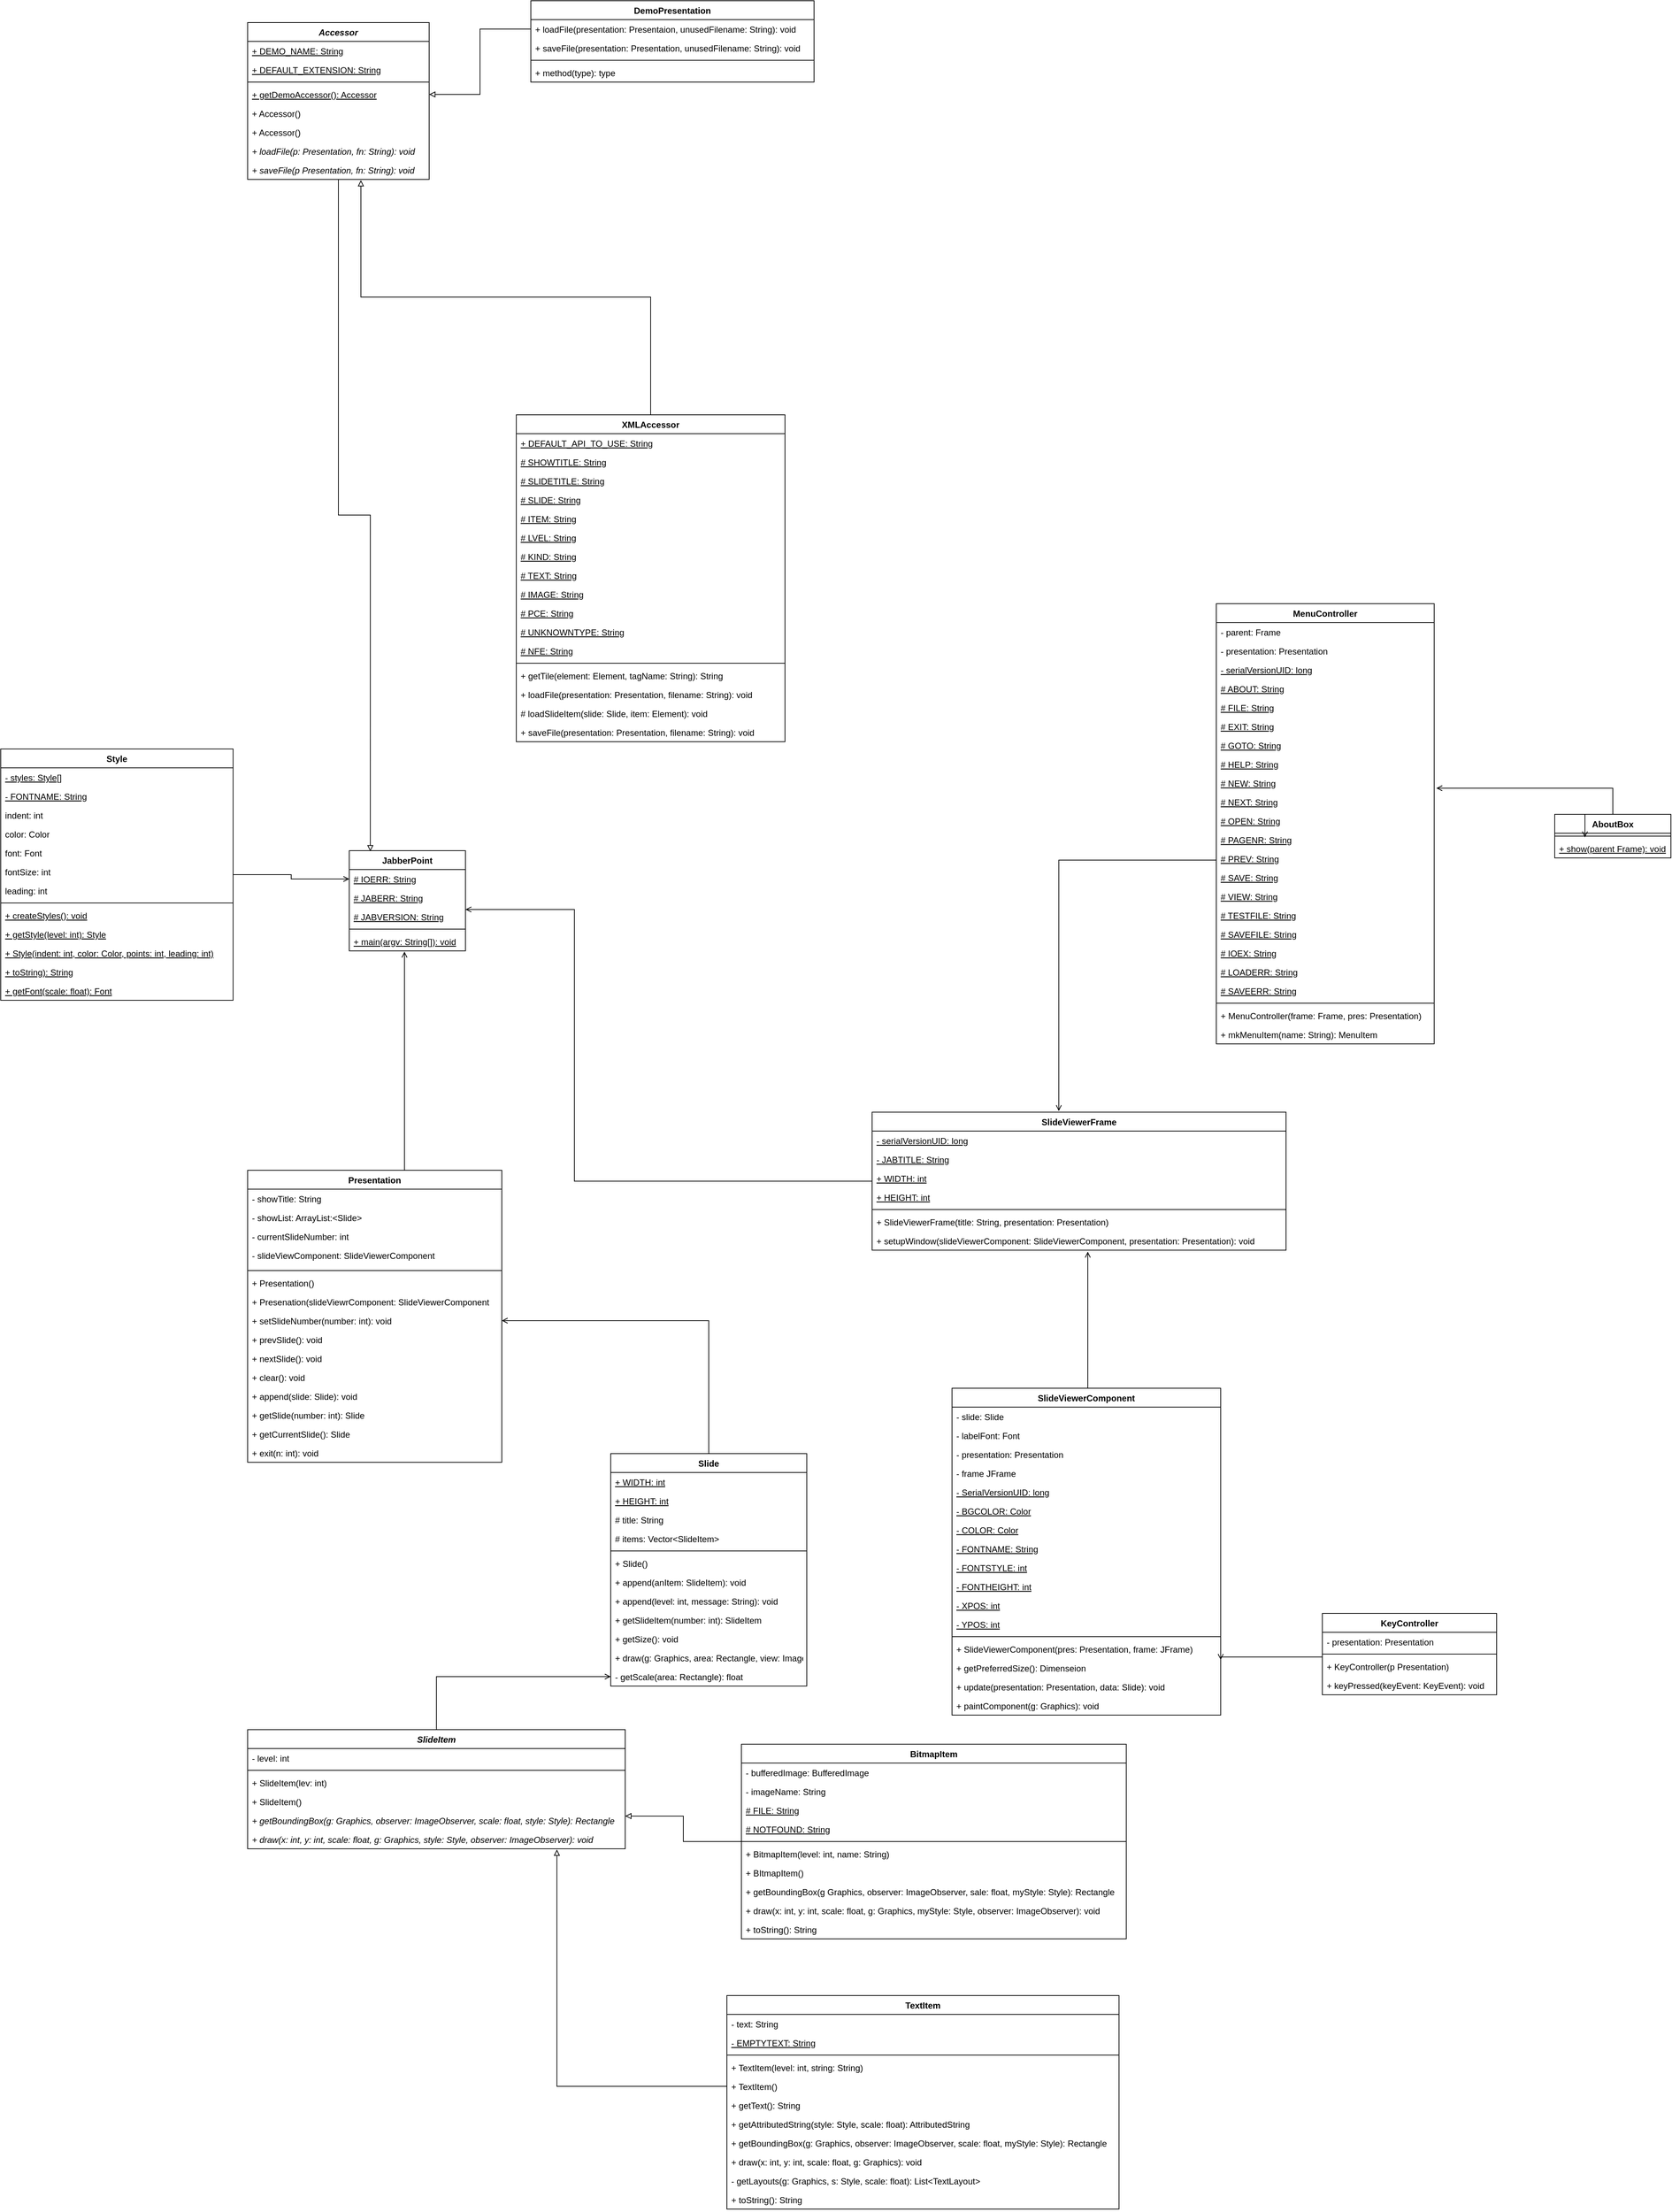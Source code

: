<mxfile version="14.1.8" type="device"><diagram id="5kGexs1ks4yRwTwiHM54" name="Pagina-1"><mxGraphModel dx="2378" dy="1380" grid="1" gridSize="10" guides="1" tooltips="1" connect="1" arrows="1" fold="1" page="1" pageScale="1" pageWidth="827" pageHeight="1169" math="0" shadow="0"><root><mxCell id="0"/><mxCell id="1" parent="0"/><mxCell id="J7LLM1U2bAGrhk7EHzXV-206" style="edgeStyle=orthogonalEdgeStyle;rounded=0;orthogonalLoop=1;jettySize=auto;html=1;entryX=1.01;entryY=0.769;entryDx=0;entryDy=0;entryPerimeter=0;endArrow=open;endFill=0;" parent="1" source="J7LLM1U2bAGrhk7EHzXV-1" target="J7LLM1U2bAGrhk7EHzXV-57" edge="1"><mxGeometry relative="1" as="geometry"/></mxCell><mxCell id="J7LLM1U2bAGrhk7EHzXV-1" value="AboutBox" style="swimlane;fontStyle=1;align=center;verticalAlign=top;childLayout=stackLayout;horizontal=1;startSize=26;horizontalStack=0;resizeParent=1;resizeParentMax=0;resizeLast=0;collapsible=1;marginBottom=0;" parent="1" vertex="1"><mxGeometry x="1820" y="1280" width="160" height="60" as="geometry"/></mxCell><mxCell id="J7LLM1U2bAGrhk7EHzXV-3" value="" style="line;strokeWidth=1;fillColor=none;align=left;verticalAlign=middle;spacingTop=-1;spacingLeft=3;spacingRight=3;rotatable=0;labelPosition=right;points=[];portConstraint=eastwest;" parent="J7LLM1U2bAGrhk7EHzXV-1" vertex="1"><mxGeometry y="26" width="160" height="8" as="geometry"/></mxCell><mxCell id="J7LLM1U2bAGrhk7EHzXV-4" value="+ show(parent Frame): void" style="text;strokeColor=none;fillColor=none;align=left;verticalAlign=top;spacingLeft=4;spacingRight=4;overflow=hidden;rotatable=0;points=[[0,0.5],[1,0.5]];portConstraint=eastwest;fontStyle=4" parent="J7LLM1U2bAGrhk7EHzXV-1" vertex="1"><mxGeometry y="34" width="160" height="26" as="geometry"/></mxCell><mxCell id="J7LLM1U2bAGrhk7EHzXV-212" style="edgeStyle=orthogonalEdgeStyle;rounded=0;orthogonalLoop=1;jettySize=auto;html=1;exitX=0.25;exitY=0;exitDx=0;exitDy=0;entryX=0.26;entryY=-0.088;entryDx=0;entryDy=0;entryPerimeter=0;endArrow=open;endFill=0;" parent="J7LLM1U2bAGrhk7EHzXV-1" source="J7LLM1U2bAGrhk7EHzXV-1" target="J7LLM1U2bAGrhk7EHzXV-4" edge="1"><mxGeometry relative="1" as="geometry"/></mxCell><mxCell id="J7LLM1U2bAGrhk7EHzXV-208" style="edgeStyle=orthogonalEdgeStyle;rounded=0;orthogonalLoop=1;jettySize=auto;html=1;entryX=0.181;entryY=0.007;entryDx=0;entryDy=0;entryPerimeter=0;endArrow=block;endFill=0;" parent="1" source="J7LLM1U2bAGrhk7EHzXV-8" target="J7LLM1U2bAGrhk7EHzXV-33" edge="1"><mxGeometry relative="1" as="geometry"/></mxCell><mxCell id="J7LLM1U2bAGrhk7EHzXV-8" value="Accessor" style="swimlane;fontStyle=3;align=center;verticalAlign=top;childLayout=stackLayout;horizontal=1;startSize=26;horizontalStack=0;resizeParent=1;resizeParentMax=0;resizeLast=0;collapsible=1;marginBottom=0;" parent="1" vertex="1"><mxGeometry x="20" y="190" width="250" height="216" as="geometry"/></mxCell><mxCell id="J7LLM1U2bAGrhk7EHzXV-9" value="+ DEMO_NAME: String" style="text;strokeColor=none;fillColor=none;align=left;verticalAlign=top;spacingLeft=4;spacingRight=4;overflow=hidden;rotatable=0;points=[[0,0.5],[1,0.5]];portConstraint=eastwest;fontStyle=4" parent="J7LLM1U2bAGrhk7EHzXV-8" vertex="1"><mxGeometry y="26" width="250" height="26" as="geometry"/></mxCell><mxCell id="J7LLM1U2bAGrhk7EHzXV-12" value="+ DEFAULT_EXTENSION: String" style="text;strokeColor=none;fillColor=none;align=left;verticalAlign=top;spacingLeft=4;spacingRight=4;overflow=hidden;rotatable=0;points=[[0,0.5],[1,0.5]];portConstraint=eastwest;fontStyle=4" parent="J7LLM1U2bAGrhk7EHzXV-8" vertex="1"><mxGeometry y="52" width="250" height="26" as="geometry"/></mxCell><mxCell id="J7LLM1U2bAGrhk7EHzXV-10" value="" style="line;strokeWidth=1;fillColor=none;align=left;verticalAlign=middle;spacingTop=-1;spacingLeft=3;spacingRight=3;rotatable=0;labelPosition=right;points=[];portConstraint=eastwest;" parent="J7LLM1U2bAGrhk7EHzXV-8" vertex="1"><mxGeometry y="78" width="250" height="8" as="geometry"/></mxCell><mxCell id="J7LLM1U2bAGrhk7EHzXV-11" value="+ getDemoAccessor(): Accessor" style="text;strokeColor=none;fillColor=none;align=left;verticalAlign=top;spacingLeft=4;spacingRight=4;overflow=hidden;rotatable=0;points=[[0,0.5],[1,0.5]];portConstraint=eastwest;fontStyle=4" parent="J7LLM1U2bAGrhk7EHzXV-8" vertex="1"><mxGeometry y="86" width="250" height="26" as="geometry"/></mxCell><mxCell id="J7LLM1U2bAGrhk7EHzXV-13" value="+ Accessor()" style="text;strokeColor=none;fillColor=none;align=left;verticalAlign=top;spacingLeft=4;spacingRight=4;overflow=hidden;rotatable=0;points=[[0,0.5],[1,0.5]];portConstraint=eastwest;fontStyle=0" parent="J7LLM1U2bAGrhk7EHzXV-8" vertex="1"><mxGeometry y="112" width="250" height="26" as="geometry"/></mxCell><mxCell id="J7LLM1U2bAGrhk7EHzXV-14" value="+ Accessor()" style="text;strokeColor=none;fillColor=none;align=left;verticalAlign=top;spacingLeft=4;spacingRight=4;overflow=hidden;rotatable=0;points=[[0,0.5],[1,0.5]];portConstraint=eastwest;fontStyle=0" parent="J7LLM1U2bAGrhk7EHzXV-8" vertex="1"><mxGeometry y="138" width="250" height="26" as="geometry"/></mxCell><mxCell id="J7LLM1U2bAGrhk7EHzXV-15" value="+ loadFile(p: Presentation, fn: String): void" style="text;strokeColor=none;fillColor=none;align=left;verticalAlign=top;spacingLeft=4;spacingRight=4;overflow=hidden;rotatable=0;points=[[0,0.5],[1,0.5]];portConstraint=eastwest;fontStyle=2" parent="J7LLM1U2bAGrhk7EHzXV-8" vertex="1"><mxGeometry y="164" width="250" height="26" as="geometry"/></mxCell><mxCell id="J7LLM1U2bAGrhk7EHzXV-16" value="+ saveFile(p Presentation, fn: String): void" style="text;strokeColor=none;fillColor=none;align=left;verticalAlign=top;spacingLeft=4;spacingRight=4;overflow=hidden;rotatable=0;points=[[0,0.5],[1,0.5]];portConstraint=eastwest;fontStyle=2" parent="J7LLM1U2bAGrhk7EHzXV-8" vertex="1"><mxGeometry y="190" width="250" height="26" as="geometry"/></mxCell><mxCell id="J7LLM1U2bAGrhk7EHzXV-26" value="DemoPresentation" style="swimlane;fontStyle=1;align=center;verticalAlign=top;childLayout=stackLayout;horizontal=1;startSize=26;horizontalStack=0;resizeParent=1;resizeParentMax=0;resizeLast=0;collapsible=1;marginBottom=0;" parent="1" vertex="1"><mxGeometry x="410" y="160" width="390" height="112" as="geometry"/></mxCell><mxCell id="J7LLM1U2bAGrhk7EHzXV-27" value="+ loadFile(presentation: Presentaion, unusedFilename: String): void" style="text;strokeColor=none;fillColor=none;align=left;verticalAlign=top;spacingLeft=4;spacingRight=4;overflow=hidden;rotatable=0;points=[[0,0.5],[1,0.5]];portConstraint=eastwest;" parent="J7LLM1U2bAGrhk7EHzXV-26" vertex="1"><mxGeometry y="26" width="390" height="26" as="geometry"/></mxCell><mxCell id="J7LLM1U2bAGrhk7EHzXV-32" value="+ saveFile(presentation: Presentation, unusedFilename: String): void" style="text;strokeColor=none;fillColor=none;align=left;verticalAlign=top;spacingLeft=4;spacingRight=4;overflow=hidden;rotatable=0;points=[[0,0.5],[1,0.5]];portConstraint=eastwest;" parent="J7LLM1U2bAGrhk7EHzXV-26" vertex="1"><mxGeometry y="52" width="390" height="26" as="geometry"/></mxCell><mxCell id="J7LLM1U2bAGrhk7EHzXV-28" value="" style="line;strokeWidth=1;fillColor=none;align=left;verticalAlign=middle;spacingTop=-1;spacingLeft=3;spacingRight=3;rotatable=0;labelPosition=right;points=[];portConstraint=eastwest;" parent="J7LLM1U2bAGrhk7EHzXV-26" vertex="1"><mxGeometry y="78" width="390" height="8" as="geometry"/></mxCell><mxCell id="J7LLM1U2bAGrhk7EHzXV-29" value="+ method(type): type" style="text;strokeColor=none;fillColor=none;align=left;verticalAlign=top;spacingLeft=4;spacingRight=4;overflow=hidden;rotatable=0;points=[[0,0.5],[1,0.5]];portConstraint=eastwest;" parent="J7LLM1U2bAGrhk7EHzXV-26" vertex="1"><mxGeometry y="86" width="390" height="26" as="geometry"/></mxCell><mxCell id="J7LLM1U2bAGrhk7EHzXV-33" value="JabberPoint" style="swimlane;fontStyle=1;align=center;verticalAlign=top;childLayout=stackLayout;horizontal=1;startSize=26;horizontalStack=0;resizeParent=1;resizeParentMax=0;resizeLast=0;collapsible=1;marginBottom=0;" parent="1" vertex="1"><mxGeometry x="160" y="1330" width="160" height="138" as="geometry"/></mxCell><mxCell id="J7LLM1U2bAGrhk7EHzXV-34" value="# IOERR: String" style="text;strokeColor=none;fillColor=none;align=left;verticalAlign=top;spacingLeft=4;spacingRight=4;overflow=hidden;rotatable=0;points=[[0,0.5],[1,0.5]];portConstraint=eastwest;fontStyle=4" parent="J7LLM1U2bAGrhk7EHzXV-33" vertex="1"><mxGeometry y="26" width="160" height="26" as="geometry"/></mxCell><mxCell id="J7LLM1U2bAGrhk7EHzXV-37" value="# JABERR: String" style="text;strokeColor=none;fillColor=none;align=left;verticalAlign=top;spacingLeft=4;spacingRight=4;overflow=hidden;rotatable=0;points=[[0,0.5],[1,0.5]];portConstraint=eastwest;fontStyle=4" parent="J7LLM1U2bAGrhk7EHzXV-33" vertex="1"><mxGeometry y="52" width="160" height="26" as="geometry"/></mxCell><mxCell id="J7LLM1U2bAGrhk7EHzXV-38" value="# JABVERSION: String" style="text;strokeColor=none;fillColor=none;align=left;verticalAlign=top;spacingLeft=4;spacingRight=4;overflow=hidden;rotatable=0;points=[[0,0.5],[1,0.5]];portConstraint=eastwest;fontStyle=4" parent="J7LLM1U2bAGrhk7EHzXV-33" vertex="1"><mxGeometry y="78" width="160" height="26" as="geometry"/></mxCell><mxCell id="J7LLM1U2bAGrhk7EHzXV-35" value="" style="line;strokeWidth=1;fillColor=none;align=left;verticalAlign=middle;spacingTop=-1;spacingLeft=3;spacingRight=3;rotatable=0;labelPosition=right;points=[];portConstraint=eastwest;" parent="J7LLM1U2bAGrhk7EHzXV-33" vertex="1"><mxGeometry y="104" width="160" height="8" as="geometry"/></mxCell><mxCell id="J7LLM1U2bAGrhk7EHzXV-36" value="+ main(argv: String[]): void" style="text;strokeColor=none;fillColor=none;align=left;verticalAlign=top;spacingLeft=4;spacingRight=4;overflow=hidden;rotatable=0;points=[[0,0.5],[1,0.5]];portConstraint=eastwest;fontStyle=4" parent="J7LLM1U2bAGrhk7EHzXV-33" vertex="1"><mxGeometry y="112" width="160" height="26" as="geometry"/></mxCell><mxCell id="J7LLM1U2bAGrhk7EHzXV-205" style="edgeStyle=orthogonalEdgeStyle;rounded=0;orthogonalLoop=1;jettySize=auto;html=1;entryX=1;entryY=0.077;entryDx=0;entryDy=0;entryPerimeter=0;endArrow=open;endFill=0;" parent="1" source="J7LLM1U2bAGrhk7EHzXV-39" target="J7LLM1U2bAGrhk7EHzXV-124" edge="1"><mxGeometry relative="1" as="geometry"><Array as="points"><mxPoint x="1440" y="2440"/><mxPoint x="1440" y="2440"/></Array></mxGeometry></mxCell><mxCell id="J7LLM1U2bAGrhk7EHzXV-39" value="KeyController" style="swimlane;fontStyle=1;align=center;verticalAlign=top;childLayout=stackLayout;horizontal=1;startSize=26;horizontalStack=0;resizeParent=1;resizeParentMax=0;resizeLast=0;collapsible=1;marginBottom=0;" parent="1" vertex="1"><mxGeometry x="1500" y="2380" width="240" height="112" as="geometry"/></mxCell><mxCell id="J7LLM1U2bAGrhk7EHzXV-40" value="- presentation: Presentation" style="text;strokeColor=none;fillColor=none;align=left;verticalAlign=top;spacingLeft=4;spacingRight=4;overflow=hidden;rotatable=0;points=[[0,0.5],[1,0.5]];portConstraint=eastwest;" parent="J7LLM1U2bAGrhk7EHzXV-39" vertex="1"><mxGeometry y="26" width="240" height="26" as="geometry"/></mxCell><mxCell id="J7LLM1U2bAGrhk7EHzXV-41" value="" style="line;strokeWidth=1;fillColor=none;align=left;verticalAlign=middle;spacingTop=-1;spacingLeft=3;spacingRight=3;rotatable=0;labelPosition=right;points=[];portConstraint=eastwest;" parent="J7LLM1U2bAGrhk7EHzXV-39" vertex="1"><mxGeometry y="52" width="240" height="8" as="geometry"/></mxCell><mxCell id="J7LLM1U2bAGrhk7EHzXV-43" value="+ KeyController(p Presentation)" style="text;strokeColor=none;fillColor=none;align=left;verticalAlign=top;spacingLeft=4;spacingRight=4;overflow=hidden;rotatable=0;points=[[0,0.5],[1,0.5]];portConstraint=eastwest;" parent="J7LLM1U2bAGrhk7EHzXV-39" vertex="1"><mxGeometry y="60" width="240" height="26" as="geometry"/></mxCell><mxCell id="J7LLM1U2bAGrhk7EHzXV-42" value="+ keyPressed(keyEvent: KeyEvent): void" style="text;strokeColor=none;fillColor=none;align=left;verticalAlign=top;spacingLeft=4;spacingRight=4;overflow=hidden;rotatable=0;points=[[0,0.5],[1,0.5]];portConstraint=eastwest;" parent="J7LLM1U2bAGrhk7EHzXV-39" vertex="1"><mxGeometry y="86" width="240" height="26" as="geometry"/></mxCell><mxCell id="J7LLM1U2bAGrhk7EHzXV-211" style="edgeStyle=orthogonalEdgeStyle;rounded=0;orthogonalLoop=1;jettySize=auto;html=1;endArrow=open;endFill=0;entryX=0.451;entryY=-0.008;entryDx=0;entryDy=0;entryPerimeter=0;" parent="1" source="J7LLM1U2bAGrhk7EHzXV-44" target="J7LLM1U2bAGrhk7EHzXV-127" edge="1"><mxGeometry relative="1" as="geometry"><mxPoint x="1140" y="1680" as="targetPoint"/><Array as="points"><mxPoint x="1137" y="1343"/></Array></mxGeometry></mxCell><mxCell id="J7LLM1U2bAGrhk7EHzXV-44" value="MenuController" style="swimlane;fontStyle=1;align=center;verticalAlign=top;childLayout=stackLayout;horizontal=1;startSize=26;horizontalStack=0;resizeParent=1;resizeParentMax=0;resizeLast=0;collapsible=1;marginBottom=0;" parent="1" vertex="1"><mxGeometry x="1354" y="990" width="300" height="606" as="geometry"/></mxCell><mxCell id="J7LLM1U2bAGrhk7EHzXV-45" value="- parent: Frame" style="text;strokeColor=none;fillColor=none;align=left;verticalAlign=top;spacingLeft=4;spacingRight=4;overflow=hidden;rotatable=0;points=[[0,0.5],[1,0.5]];portConstraint=eastwest;" parent="J7LLM1U2bAGrhk7EHzXV-44" vertex="1"><mxGeometry y="26" width="300" height="26" as="geometry"/></mxCell><mxCell id="J7LLM1U2bAGrhk7EHzXV-50" value="- presentation: Presentation" style="text;strokeColor=none;fillColor=none;align=left;verticalAlign=top;spacingLeft=4;spacingRight=4;overflow=hidden;rotatable=0;points=[[0,0.5],[1,0.5]];portConstraint=eastwest;" parent="J7LLM1U2bAGrhk7EHzXV-44" vertex="1"><mxGeometry y="52" width="300" height="26" as="geometry"/></mxCell><mxCell id="J7LLM1U2bAGrhk7EHzXV-51" value="- serialVersionUID: long" style="text;strokeColor=none;fillColor=none;align=left;verticalAlign=top;spacingLeft=4;spacingRight=4;overflow=hidden;rotatable=0;points=[[0,0.5],[1,0.5]];portConstraint=eastwest;fontStyle=4" parent="J7LLM1U2bAGrhk7EHzXV-44" vertex="1"><mxGeometry y="78" width="300" height="26" as="geometry"/></mxCell><mxCell id="J7LLM1U2bAGrhk7EHzXV-52" value="# ABOUT: String" style="text;strokeColor=none;fillColor=none;align=left;verticalAlign=top;spacingLeft=4;spacingRight=4;overflow=hidden;rotatable=0;points=[[0,0.5],[1,0.5]];portConstraint=eastwest;fontStyle=4" parent="J7LLM1U2bAGrhk7EHzXV-44" vertex="1"><mxGeometry y="104" width="300" height="26" as="geometry"/></mxCell><mxCell id="J7LLM1U2bAGrhk7EHzXV-53" value="# FILE: String&#10;" style="text;strokeColor=none;fillColor=none;align=left;verticalAlign=top;spacingLeft=4;spacingRight=4;overflow=hidden;rotatable=0;points=[[0,0.5],[1,0.5]];portConstraint=eastwest;fontStyle=4" parent="J7LLM1U2bAGrhk7EHzXV-44" vertex="1"><mxGeometry y="130" width="300" height="26" as="geometry"/></mxCell><mxCell id="J7LLM1U2bAGrhk7EHzXV-54" value="# EXIT: String" style="text;strokeColor=none;fillColor=none;align=left;verticalAlign=top;spacingLeft=4;spacingRight=4;overflow=hidden;rotatable=0;points=[[0,0.5],[1,0.5]];portConstraint=eastwest;fontStyle=4" parent="J7LLM1U2bAGrhk7EHzXV-44" vertex="1"><mxGeometry y="156" width="300" height="26" as="geometry"/></mxCell><mxCell id="J7LLM1U2bAGrhk7EHzXV-55" value="# GOTO: String" style="text;strokeColor=none;fillColor=none;align=left;verticalAlign=top;spacingLeft=4;spacingRight=4;overflow=hidden;rotatable=0;points=[[0,0.5],[1,0.5]];portConstraint=eastwest;fontStyle=4" parent="J7LLM1U2bAGrhk7EHzXV-44" vertex="1"><mxGeometry y="182" width="300" height="26" as="geometry"/></mxCell><mxCell id="J7LLM1U2bAGrhk7EHzXV-56" value="# HELP: String" style="text;strokeColor=none;fillColor=none;align=left;verticalAlign=top;spacingLeft=4;spacingRight=4;overflow=hidden;rotatable=0;points=[[0,0.5],[1,0.5]];portConstraint=eastwest;fontStyle=4" parent="J7LLM1U2bAGrhk7EHzXV-44" vertex="1"><mxGeometry y="208" width="300" height="26" as="geometry"/></mxCell><mxCell id="J7LLM1U2bAGrhk7EHzXV-57" value="# NEW: String" style="text;strokeColor=none;fillColor=none;align=left;verticalAlign=top;spacingLeft=4;spacingRight=4;overflow=hidden;rotatable=0;points=[[0,0.5],[1,0.5]];portConstraint=eastwest;fontStyle=4" parent="J7LLM1U2bAGrhk7EHzXV-44" vertex="1"><mxGeometry y="234" width="300" height="26" as="geometry"/></mxCell><mxCell id="J7LLM1U2bAGrhk7EHzXV-58" value="# NEXT: String" style="text;strokeColor=none;fillColor=none;align=left;verticalAlign=top;spacingLeft=4;spacingRight=4;overflow=hidden;rotatable=0;points=[[0,0.5],[1,0.5]];portConstraint=eastwest;fontStyle=4" parent="J7LLM1U2bAGrhk7EHzXV-44" vertex="1"><mxGeometry y="260" width="300" height="26" as="geometry"/></mxCell><mxCell id="J7LLM1U2bAGrhk7EHzXV-59" value="# OPEN: String" style="text;strokeColor=none;fillColor=none;align=left;verticalAlign=top;spacingLeft=4;spacingRight=4;overflow=hidden;rotatable=0;points=[[0,0.5],[1,0.5]];portConstraint=eastwest;fontStyle=4" parent="J7LLM1U2bAGrhk7EHzXV-44" vertex="1"><mxGeometry y="286" width="300" height="26" as="geometry"/></mxCell><mxCell id="J7LLM1U2bAGrhk7EHzXV-60" value="# PAGENR: String" style="text;strokeColor=none;fillColor=none;align=left;verticalAlign=top;spacingLeft=4;spacingRight=4;overflow=hidden;rotatable=0;points=[[0,0.5],[1,0.5]];portConstraint=eastwest;fontStyle=4" parent="J7LLM1U2bAGrhk7EHzXV-44" vertex="1"><mxGeometry y="312" width="300" height="26" as="geometry"/></mxCell><mxCell id="J7LLM1U2bAGrhk7EHzXV-61" value="# PREV: String" style="text;strokeColor=none;fillColor=none;align=left;verticalAlign=top;spacingLeft=4;spacingRight=4;overflow=hidden;rotatable=0;points=[[0,0.5],[1,0.5]];portConstraint=eastwest;fontStyle=4" parent="J7LLM1U2bAGrhk7EHzXV-44" vertex="1"><mxGeometry y="338" width="300" height="26" as="geometry"/></mxCell><mxCell id="J7LLM1U2bAGrhk7EHzXV-62" value="# SAVE: String" style="text;strokeColor=none;fillColor=none;align=left;verticalAlign=top;spacingLeft=4;spacingRight=4;overflow=hidden;rotatable=0;points=[[0,0.5],[1,0.5]];portConstraint=eastwest;fontStyle=4" parent="J7LLM1U2bAGrhk7EHzXV-44" vertex="1"><mxGeometry y="364" width="300" height="26" as="geometry"/></mxCell><mxCell id="J7LLM1U2bAGrhk7EHzXV-63" value="# VIEW: String" style="text;strokeColor=none;fillColor=none;align=left;verticalAlign=top;spacingLeft=4;spacingRight=4;overflow=hidden;rotatable=0;points=[[0,0.5],[1,0.5]];portConstraint=eastwest;fontStyle=4" parent="J7LLM1U2bAGrhk7EHzXV-44" vertex="1"><mxGeometry y="390" width="300" height="26" as="geometry"/></mxCell><mxCell id="J7LLM1U2bAGrhk7EHzXV-64" value="# TESTFILE: String" style="text;strokeColor=none;fillColor=none;align=left;verticalAlign=top;spacingLeft=4;spacingRight=4;overflow=hidden;rotatable=0;points=[[0,0.5],[1,0.5]];portConstraint=eastwest;fontStyle=4" parent="J7LLM1U2bAGrhk7EHzXV-44" vertex="1"><mxGeometry y="416" width="300" height="26" as="geometry"/></mxCell><mxCell id="J7LLM1U2bAGrhk7EHzXV-65" value="# SAVEFILE: String" style="text;strokeColor=none;fillColor=none;align=left;verticalAlign=top;spacingLeft=4;spacingRight=4;overflow=hidden;rotatable=0;points=[[0,0.5],[1,0.5]];portConstraint=eastwest;fontStyle=4" parent="J7LLM1U2bAGrhk7EHzXV-44" vertex="1"><mxGeometry y="442" width="300" height="26" as="geometry"/></mxCell><mxCell id="J7LLM1U2bAGrhk7EHzXV-68" value="# IOEX: String" style="text;strokeColor=none;fillColor=none;align=left;verticalAlign=top;spacingLeft=4;spacingRight=4;overflow=hidden;rotatable=0;points=[[0,0.5],[1,0.5]];portConstraint=eastwest;fontStyle=4" parent="J7LLM1U2bAGrhk7EHzXV-44" vertex="1"><mxGeometry y="468" width="300" height="26" as="geometry"/></mxCell><mxCell id="J7LLM1U2bAGrhk7EHzXV-69" value="# LOADERR: String" style="text;strokeColor=none;fillColor=none;align=left;verticalAlign=top;spacingLeft=4;spacingRight=4;overflow=hidden;rotatable=0;points=[[0,0.5],[1,0.5]];portConstraint=eastwest;fontStyle=4" parent="J7LLM1U2bAGrhk7EHzXV-44" vertex="1"><mxGeometry y="494" width="300" height="26" as="geometry"/></mxCell><mxCell id="J7LLM1U2bAGrhk7EHzXV-70" value="# SAVEERR: String" style="text;strokeColor=none;fillColor=none;align=left;verticalAlign=top;spacingLeft=4;spacingRight=4;overflow=hidden;rotatable=0;points=[[0,0.5],[1,0.5]];portConstraint=eastwest;fontStyle=4" parent="J7LLM1U2bAGrhk7EHzXV-44" vertex="1"><mxGeometry y="520" width="300" height="26" as="geometry"/></mxCell><mxCell id="J7LLM1U2bAGrhk7EHzXV-46" value="" style="line;strokeWidth=1;fillColor=none;align=left;verticalAlign=middle;spacingTop=-1;spacingLeft=3;spacingRight=3;rotatable=0;labelPosition=right;points=[];portConstraint=eastwest;" parent="J7LLM1U2bAGrhk7EHzXV-44" vertex="1"><mxGeometry y="546" width="300" height="8" as="geometry"/></mxCell><mxCell id="J7LLM1U2bAGrhk7EHzXV-49" value="+ MenuController(frame: Frame, pres: Presentation)" style="text;strokeColor=none;fillColor=none;align=left;verticalAlign=top;spacingLeft=4;spacingRight=4;overflow=hidden;rotatable=0;points=[[0,0.5],[1,0.5]];portConstraint=eastwest;" parent="J7LLM1U2bAGrhk7EHzXV-44" vertex="1"><mxGeometry y="554" width="300" height="26" as="geometry"/></mxCell><mxCell id="J7LLM1U2bAGrhk7EHzXV-47" value="+ mkMenuItem(name: String): MenuItem" style="text;strokeColor=none;fillColor=none;align=left;verticalAlign=top;spacingLeft=4;spacingRight=4;overflow=hidden;rotatable=0;points=[[0,0.5],[1,0.5]];portConstraint=eastwest;" parent="J7LLM1U2bAGrhk7EHzXV-44" vertex="1"><mxGeometry y="580" width="300" height="26" as="geometry"/></mxCell><mxCell id="J7LLM1U2bAGrhk7EHzXV-201" style="edgeStyle=orthogonalEdgeStyle;rounded=0;orthogonalLoop=1;jettySize=auto;html=1;entryX=0.475;entryY=1.038;entryDx=0;entryDy=0;entryPerimeter=0;endArrow=open;endFill=0;" parent="1" source="J7LLM1U2bAGrhk7EHzXV-71" target="J7LLM1U2bAGrhk7EHzXV-36" edge="1"><mxGeometry relative="1" as="geometry"><Array as="points"><mxPoint x="236" y="1640"/><mxPoint x="236" y="1640"/></Array></mxGeometry></mxCell><mxCell id="J7LLM1U2bAGrhk7EHzXV-71" value="Presentation" style="swimlane;fontStyle=1;align=center;verticalAlign=top;childLayout=stackLayout;horizontal=1;startSize=26;horizontalStack=0;resizeParent=1;resizeParentMax=0;resizeLast=0;collapsible=1;marginBottom=0;" parent="1" vertex="1"><mxGeometry x="20" y="1770" width="350" height="402" as="geometry"/></mxCell><mxCell id="J7LLM1U2bAGrhk7EHzXV-72" value="- showTitle: String" style="text;strokeColor=none;fillColor=none;align=left;verticalAlign=top;spacingLeft=4;spacingRight=4;overflow=hidden;rotatable=0;points=[[0,0.5],[1,0.5]];portConstraint=eastwest;" parent="J7LLM1U2bAGrhk7EHzXV-71" vertex="1"><mxGeometry y="26" width="350" height="26" as="geometry"/></mxCell><mxCell id="J7LLM1U2bAGrhk7EHzXV-75" value="- showList: ArrayList:&lt;Slide&gt;" style="text;strokeColor=none;fillColor=none;align=left;verticalAlign=top;spacingLeft=4;spacingRight=4;overflow=hidden;rotatable=0;points=[[0,0.5],[1,0.5]];portConstraint=eastwest;" parent="J7LLM1U2bAGrhk7EHzXV-71" vertex="1"><mxGeometry y="52" width="350" height="26" as="geometry"/></mxCell><mxCell id="J7LLM1U2bAGrhk7EHzXV-76" value="- currentSlideNumber: int" style="text;strokeColor=none;fillColor=none;align=left;verticalAlign=top;spacingLeft=4;spacingRight=4;overflow=hidden;rotatable=0;points=[[0,0.5],[1,0.5]];portConstraint=eastwest;" parent="J7LLM1U2bAGrhk7EHzXV-71" vertex="1"><mxGeometry y="78" width="350" height="26" as="geometry"/></mxCell><mxCell id="J7LLM1U2bAGrhk7EHzXV-77" value="- slideViewComponent: SlideViewerComponent" style="text;strokeColor=none;fillColor=none;align=left;verticalAlign=top;spacingLeft=4;spacingRight=4;overflow=hidden;rotatable=0;points=[[0,0.5],[1,0.5]];portConstraint=eastwest;" parent="J7LLM1U2bAGrhk7EHzXV-71" vertex="1"><mxGeometry y="104" width="350" height="30" as="geometry"/></mxCell><mxCell id="J7LLM1U2bAGrhk7EHzXV-73" value="" style="line;strokeWidth=1;fillColor=none;align=left;verticalAlign=middle;spacingTop=-1;spacingLeft=3;spacingRight=3;rotatable=0;labelPosition=right;points=[];portConstraint=eastwest;" parent="J7LLM1U2bAGrhk7EHzXV-71" vertex="1"><mxGeometry y="134" width="350" height="8" as="geometry"/></mxCell><mxCell id="J7LLM1U2bAGrhk7EHzXV-74" value="+ Presentation()" style="text;strokeColor=none;fillColor=none;align=left;verticalAlign=top;spacingLeft=4;spacingRight=4;overflow=hidden;rotatable=0;points=[[0,0.5],[1,0.5]];portConstraint=eastwest;" parent="J7LLM1U2bAGrhk7EHzXV-71" vertex="1"><mxGeometry y="142" width="350" height="26" as="geometry"/></mxCell><mxCell id="J7LLM1U2bAGrhk7EHzXV-78" value="+ Presenation(slideViewrComponent: SlideViewerComponent" style="text;strokeColor=none;fillColor=none;align=left;verticalAlign=top;spacingLeft=4;spacingRight=4;overflow=hidden;rotatable=0;points=[[0,0.5],[1,0.5]];portConstraint=eastwest;" parent="J7LLM1U2bAGrhk7EHzXV-71" vertex="1"><mxGeometry y="168" width="350" height="26" as="geometry"/></mxCell><mxCell id="J7LLM1U2bAGrhk7EHzXV-79" value="+ setSlideNumber(number: int): void" style="text;strokeColor=none;fillColor=none;align=left;verticalAlign=top;spacingLeft=4;spacingRight=4;overflow=hidden;rotatable=0;points=[[0,0.5],[1,0.5]];portConstraint=eastwest;" parent="J7LLM1U2bAGrhk7EHzXV-71" vertex="1"><mxGeometry y="194" width="350" height="26" as="geometry"/></mxCell><mxCell id="J7LLM1U2bAGrhk7EHzXV-80" value="+ prevSlide(): void" style="text;strokeColor=none;fillColor=none;align=left;verticalAlign=top;spacingLeft=4;spacingRight=4;overflow=hidden;rotatable=0;points=[[0,0.5],[1,0.5]];portConstraint=eastwest;" parent="J7LLM1U2bAGrhk7EHzXV-71" vertex="1"><mxGeometry y="220" width="350" height="26" as="geometry"/></mxCell><mxCell id="J7LLM1U2bAGrhk7EHzXV-81" value="+ nextSlide(): void" style="text;strokeColor=none;fillColor=none;align=left;verticalAlign=top;spacingLeft=4;spacingRight=4;overflow=hidden;rotatable=0;points=[[0,0.5],[1,0.5]];portConstraint=eastwest;" parent="J7LLM1U2bAGrhk7EHzXV-71" vertex="1"><mxGeometry y="246" width="350" height="26" as="geometry"/></mxCell><mxCell id="J7LLM1U2bAGrhk7EHzXV-82" value="+ clear(): void" style="text;strokeColor=none;fillColor=none;align=left;verticalAlign=top;spacingLeft=4;spacingRight=4;overflow=hidden;rotatable=0;points=[[0,0.5],[1,0.5]];portConstraint=eastwest;" parent="J7LLM1U2bAGrhk7EHzXV-71" vertex="1"><mxGeometry y="272" width="350" height="26" as="geometry"/></mxCell><mxCell id="J7LLM1U2bAGrhk7EHzXV-83" value="+ append(slide: Slide): void" style="text;strokeColor=none;fillColor=none;align=left;verticalAlign=top;spacingLeft=4;spacingRight=4;overflow=hidden;rotatable=0;points=[[0,0.5],[1,0.5]];portConstraint=eastwest;" parent="J7LLM1U2bAGrhk7EHzXV-71" vertex="1"><mxGeometry y="298" width="350" height="26" as="geometry"/></mxCell><mxCell id="J7LLM1U2bAGrhk7EHzXV-84" value="+ getSlide(number: int): Slide" style="text;strokeColor=none;fillColor=none;align=left;verticalAlign=top;spacingLeft=4;spacingRight=4;overflow=hidden;rotatable=0;points=[[0,0.5],[1,0.5]];portConstraint=eastwest;" parent="J7LLM1U2bAGrhk7EHzXV-71" vertex="1"><mxGeometry y="324" width="350" height="26" as="geometry"/></mxCell><mxCell id="J7LLM1U2bAGrhk7EHzXV-85" value="+ getCurrentSlide(): Slide" style="text;strokeColor=none;fillColor=none;align=left;verticalAlign=top;spacingLeft=4;spacingRight=4;overflow=hidden;rotatable=0;points=[[0,0.5],[1,0.5]];portConstraint=eastwest;" parent="J7LLM1U2bAGrhk7EHzXV-71" vertex="1"><mxGeometry y="350" width="350" height="26" as="geometry"/></mxCell><mxCell id="J7LLM1U2bAGrhk7EHzXV-86" value="+ exit(n: int): void" style="text;strokeColor=none;fillColor=none;align=left;verticalAlign=top;spacingLeft=4;spacingRight=4;overflow=hidden;rotatable=0;points=[[0,0.5],[1,0.5]];portConstraint=eastwest;" parent="J7LLM1U2bAGrhk7EHzXV-71" vertex="1"><mxGeometry y="376" width="350" height="26" as="geometry"/></mxCell><mxCell id="J7LLM1U2bAGrhk7EHzXV-200" style="edgeStyle=orthogonalEdgeStyle;rounded=0;orthogonalLoop=1;jettySize=auto;html=1;entryX=1;entryY=0.5;entryDx=0;entryDy=0;endArrow=open;endFill=0;" parent="1" source="J7LLM1U2bAGrhk7EHzXV-87" target="J7LLM1U2bAGrhk7EHzXV-79" edge="1"><mxGeometry relative="1" as="geometry"/></mxCell><mxCell id="J7LLM1U2bAGrhk7EHzXV-87" value="Slide" style="swimlane;fontStyle=1;align=center;verticalAlign=top;childLayout=stackLayout;horizontal=1;startSize=26;horizontalStack=0;resizeParent=1;resizeParentMax=0;resizeLast=0;collapsible=1;marginBottom=0;" parent="1" vertex="1"><mxGeometry x="520" y="2160" width="270" height="320" as="geometry"/></mxCell><mxCell id="J7LLM1U2bAGrhk7EHzXV-88" value="+ WIDTH: int" style="text;strokeColor=none;fillColor=none;align=left;verticalAlign=top;spacingLeft=4;spacingRight=4;overflow=hidden;rotatable=0;points=[[0,0.5],[1,0.5]];portConstraint=eastwest;fontStyle=4" parent="J7LLM1U2bAGrhk7EHzXV-87" vertex="1"><mxGeometry y="26" width="270" height="26" as="geometry"/></mxCell><mxCell id="J7LLM1U2bAGrhk7EHzXV-91" value="+ HEIGHT: int" style="text;strokeColor=none;fillColor=none;align=left;verticalAlign=top;spacingLeft=4;spacingRight=4;overflow=hidden;rotatable=0;points=[[0,0.5],[1,0.5]];portConstraint=eastwest;fontStyle=4" parent="J7LLM1U2bAGrhk7EHzXV-87" vertex="1"><mxGeometry y="52" width="270" height="26" as="geometry"/></mxCell><mxCell id="J7LLM1U2bAGrhk7EHzXV-93" value="# title: String" style="text;strokeColor=none;fillColor=none;align=left;verticalAlign=top;spacingLeft=4;spacingRight=4;overflow=hidden;rotatable=0;points=[[0,0.5],[1,0.5]];portConstraint=eastwest;fontStyle=0" parent="J7LLM1U2bAGrhk7EHzXV-87" vertex="1"><mxGeometry y="78" width="270" height="26" as="geometry"/></mxCell><mxCell id="J7LLM1U2bAGrhk7EHzXV-94" value="# items: Vector&lt;SlideItem&gt;" style="text;strokeColor=none;fillColor=none;align=left;verticalAlign=top;spacingLeft=4;spacingRight=4;overflow=hidden;rotatable=0;points=[[0,0.5],[1,0.5]];portConstraint=eastwest;fontStyle=0" parent="J7LLM1U2bAGrhk7EHzXV-87" vertex="1"><mxGeometry y="104" width="270" height="26" as="geometry"/></mxCell><mxCell id="J7LLM1U2bAGrhk7EHzXV-89" value="" style="line;strokeWidth=1;fillColor=none;align=left;verticalAlign=middle;spacingTop=-1;spacingLeft=3;spacingRight=3;rotatable=0;labelPosition=right;points=[];portConstraint=eastwest;" parent="J7LLM1U2bAGrhk7EHzXV-87" vertex="1"><mxGeometry y="130" width="270" height="8" as="geometry"/></mxCell><mxCell id="J7LLM1U2bAGrhk7EHzXV-90" value="+ Slide()" style="text;strokeColor=none;fillColor=none;align=left;verticalAlign=top;spacingLeft=4;spacingRight=4;overflow=hidden;rotatable=0;points=[[0,0.5],[1,0.5]];portConstraint=eastwest;" parent="J7LLM1U2bAGrhk7EHzXV-87" vertex="1"><mxGeometry y="138" width="270" height="26" as="geometry"/></mxCell><mxCell id="J7LLM1U2bAGrhk7EHzXV-95" value="+ append(anItem: SlideItem): void" style="text;strokeColor=none;fillColor=none;align=left;verticalAlign=top;spacingLeft=4;spacingRight=4;overflow=hidden;rotatable=0;points=[[0,0.5],[1,0.5]];portConstraint=eastwest;" parent="J7LLM1U2bAGrhk7EHzXV-87" vertex="1"><mxGeometry y="164" width="270" height="26" as="geometry"/></mxCell><mxCell id="J7LLM1U2bAGrhk7EHzXV-96" value="+ append(level: int, message: String): void" style="text;strokeColor=none;fillColor=none;align=left;verticalAlign=top;spacingLeft=4;spacingRight=4;overflow=hidden;rotatable=0;points=[[0,0.5],[1,0.5]];portConstraint=eastwest;" parent="J7LLM1U2bAGrhk7EHzXV-87" vertex="1"><mxGeometry y="190" width="270" height="26" as="geometry"/></mxCell><mxCell id="J7LLM1U2bAGrhk7EHzXV-97" value="+ getSlideItem(number: int): SlideItem" style="text;strokeColor=none;fillColor=none;align=left;verticalAlign=top;spacingLeft=4;spacingRight=4;overflow=hidden;rotatable=0;points=[[0,0.5],[1,0.5]];portConstraint=eastwest;" parent="J7LLM1U2bAGrhk7EHzXV-87" vertex="1"><mxGeometry y="216" width="270" height="26" as="geometry"/></mxCell><mxCell id="J7LLM1U2bAGrhk7EHzXV-98" value="+ getSize(): void" style="text;strokeColor=none;fillColor=none;align=left;verticalAlign=top;spacingLeft=4;spacingRight=4;overflow=hidden;rotatable=0;points=[[0,0.5],[1,0.5]];portConstraint=eastwest;" parent="J7LLM1U2bAGrhk7EHzXV-87" vertex="1"><mxGeometry y="242" width="270" height="26" as="geometry"/></mxCell><mxCell id="J7LLM1U2bAGrhk7EHzXV-99" value="+ draw(g: Graphics, area: Rectangle, view: ImageObserver): void" style="text;strokeColor=none;fillColor=none;align=left;verticalAlign=top;spacingLeft=4;spacingRight=4;overflow=hidden;rotatable=0;points=[[0,0.5],[1,0.5]];portConstraint=eastwest;" parent="J7LLM1U2bAGrhk7EHzXV-87" vertex="1"><mxGeometry y="268" width="270" height="26" as="geometry"/></mxCell><mxCell id="J7LLM1U2bAGrhk7EHzXV-100" value="- getScale(area: Rectangle): float" style="text;strokeColor=none;fillColor=none;align=left;verticalAlign=top;spacingLeft=4;spacingRight=4;overflow=hidden;rotatable=0;points=[[0,0.5],[1,0.5]];portConstraint=eastwest;" parent="J7LLM1U2bAGrhk7EHzXV-87" vertex="1"><mxGeometry y="294" width="270" height="26" as="geometry"/></mxCell><mxCell id="J7LLM1U2bAGrhk7EHzXV-198" style="edgeStyle=orthogonalEdgeStyle;rounded=0;orthogonalLoop=1;jettySize=auto;html=1;endArrow=open;endFill=0;" parent="1" source="J7LLM1U2bAGrhk7EHzXV-101" target="J7LLM1U2bAGrhk7EHzXV-100" edge="1"><mxGeometry relative="1" as="geometry"/></mxCell><mxCell id="J7LLM1U2bAGrhk7EHzXV-101" value="SlideItem" style="swimlane;fontStyle=3;align=center;verticalAlign=top;childLayout=stackLayout;horizontal=1;startSize=26;horizontalStack=0;resizeParent=1;resizeParentMax=0;resizeLast=0;collapsible=1;marginBottom=0;" parent="1" vertex="1"><mxGeometry x="20" y="2540" width="520" height="164" as="geometry"/></mxCell><mxCell id="J7LLM1U2bAGrhk7EHzXV-102" value="- level: int" style="text;strokeColor=none;fillColor=none;align=left;verticalAlign=top;spacingLeft=4;spacingRight=4;overflow=hidden;rotatable=0;points=[[0,0.5],[1,0.5]];portConstraint=eastwest;" parent="J7LLM1U2bAGrhk7EHzXV-101" vertex="1"><mxGeometry y="26" width="520" height="26" as="geometry"/></mxCell><mxCell id="J7LLM1U2bAGrhk7EHzXV-103" value="" style="line;strokeWidth=1;fillColor=none;align=left;verticalAlign=middle;spacingTop=-1;spacingLeft=3;spacingRight=3;rotatable=0;labelPosition=right;points=[];portConstraint=eastwest;" parent="J7LLM1U2bAGrhk7EHzXV-101" vertex="1"><mxGeometry y="52" width="520" height="8" as="geometry"/></mxCell><mxCell id="J7LLM1U2bAGrhk7EHzXV-104" value="+ SlideItem(lev: int)" style="text;strokeColor=none;fillColor=none;align=left;verticalAlign=top;spacingLeft=4;spacingRight=4;overflow=hidden;rotatable=0;points=[[0,0.5],[1,0.5]];portConstraint=eastwest;" parent="J7LLM1U2bAGrhk7EHzXV-101" vertex="1"><mxGeometry y="60" width="520" height="26" as="geometry"/></mxCell><mxCell id="J7LLM1U2bAGrhk7EHzXV-105" value="+ SlideItem()" style="text;strokeColor=none;fillColor=none;align=left;verticalAlign=top;spacingLeft=4;spacingRight=4;overflow=hidden;rotatable=0;points=[[0,0.5],[1,0.5]];portConstraint=eastwest;" parent="J7LLM1U2bAGrhk7EHzXV-101" vertex="1"><mxGeometry y="86" width="520" height="26" as="geometry"/></mxCell><mxCell id="J7LLM1U2bAGrhk7EHzXV-106" value="+ getBoundingBox(g: Graphics, observer: ImageObserver, scale: float, style: Style): Rectangle" style="text;strokeColor=none;fillColor=none;align=left;verticalAlign=top;spacingLeft=4;spacingRight=4;overflow=hidden;rotatable=0;points=[[0,0.5],[1,0.5]];portConstraint=eastwest;fontStyle=2" parent="J7LLM1U2bAGrhk7EHzXV-101" vertex="1"><mxGeometry y="112" width="520" height="26" as="geometry"/></mxCell><mxCell id="J7LLM1U2bAGrhk7EHzXV-107" value="+ draw(x: int, y: int, scale: float, g: Graphics, style: Style, observer: ImageObserver): void" style="text;strokeColor=none;fillColor=none;align=left;verticalAlign=top;spacingLeft=4;spacingRight=4;overflow=hidden;rotatable=0;points=[[0,0.5],[1,0.5]];portConstraint=eastwest;fontStyle=2" parent="J7LLM1U2bAGrhk7EHzXV-101" vertex="1"><mxGeometry y="138" width="520" height="26" as="geometry"/></mxCell><mxCell id="J7LLM1U2bAGrhk7EHzXV-202" style="edgeStyle=orthogonalEdgeStyle;rounded=0;orthogonalLoop=1;jettySize=auto;html=1;endArrow=open;endFill=0;entryX=0.521;entryY=1.077;entryDx=0;entryDy=0;entryPerimeter=0;" parent="1" source="J7LLM1U2bAGrhk7EHzXV-109" target="J7LLM1U2bAGrhk7EHzXV-130" edge="1"><mxGeometry relative="1" as="geometry"><mxPoint x="1180" y="1890" as="targetPoint"/><Array as="points"><mxPoint x="1177" y="1980"/><mxPoint x="1177" y="1980"/></Array></mxGeometry></mxCell><mxCell id="J7LLM1U2bAGrhk7EHzXV-109" value="SlideViewerComponent" style="swimlane;fontStyle=1;align=center;verticalAlign=top;childLayout=stackLayout;horizontal=1;startSize=26;horizontalStack=0;resizeParent=1;resizeParentMax=0;resizeLast=0;collapsible=1;marginBottom=0;" parent="1" vertex="1"><mxGeometry x="990" y="2070" width="370" height="450" as="geometry"/></mxCell><mxCell id="J7LLM1U2bAGrhk7EHzXV-110" value="- slide: Slide" style="text;strokeColor=none;fillColor=none;align=left;verticalAlign=top;spacingLeft=4;spacingRight=4;overflow=hidden;rotatable=0;points=[[0,0.5],[1,0.5]];portConstraint=eastwest;" parent="J7LLM1U2bAGrhk7EHzXV-109" vertex="1"><mxGeometry y="26" width="370" height="26" as="geometry"/></mxCell><mxCell id="J7LLM1U2bAGrhk7EHzXV-113" value="- labelFont: Font" style="text;strokeColor=none;fillColor=none;align=left;verticalAlign=top;spacingLeft=4;spacingRight=4;overflow=hidden;rotatable=0;points=[[0,0.5],[1,0.5]];portConstraint=eastwest;" parent="J7LLM1U2bAGrhk7EHzXV-109" vertex="1"><mxGeometry y="52" width="370" height="26" as="geometry"/></mxCell><mxCell id="J7LLM1U2bAGrhk7EHzXV-114" value="- presentation: Presentation" style="text;strokeColor=none;fillColor=none;align=left;verticalAlign=top;spacingLeft=4;spacingRight=4;overflow=hidden;rotatable=0;points=[[0,0.5],[1,0.5]];portConstraint=eastwest;" parent="J7LLM1U2bAGrhk7EHzXV-109" vertex="1"><mxGeometry y="78" width="370" height="26" as="geometry"/></mxCell><mxCell id="J7LLM1U2bAGrhk7EHzXV-115" value="- frame JFrame" style="text;strokeColor=none;fillColor=none;align=left;verticalAlign=top;spacingLeft=4;spacingRight=4;overflow=hidden;rotatable=0;points=[[0,0.5],[1,0.5]];portConstraint=eastwest;" parent="J7LLM1U2bAGrhk7EHzXV-109" vertex="1"><mxGeometry y="104" width="370" height="26" as="geometry"/></mxCell><mxCell id="J7LLM1U2bAGrhk7EHzXV-116" value="- SerialVersionUID: long" style="text;strokeColor=none;fillColor=none;align=left;verticalAlign=top;spacingLeft=4;spacingRight=4;overflow=hidden;rotatable=0;points=[[0,0.5],[1,0.5]];portConstraint=eastwest;fontStyle=4" parent="J7LLM1U2bAGrhk7EHzXV-109" vertex="1"><mxGeometry y="130" width="370" height="26" as="geometry"/></mxCell><mxCell id="J7LLM1U2bAGrhk7EHzXV-117" value="- BGCOLOR: Color" style="text;strokeColor=none;fillColor=none;align=left;verticalAlign=top;spacingLeft=4;spacingRight=4;overflow=hidden;rotatable=0;points=[[0,0.5],[1,0.5]];portConstraint=eastwest;fontStyle=4" parent="J7LLM1U2bAGrhk7EHzXV-109" vertex="1"><mxGeometry y="156" width="370" height="26" as="geometry"/></mxCell><mxCell id="J7LLM1U2bAGrhk7EHzXV-118" value="- COLOR: Color" style="text;strokeColor=none;fillColor=none;align=left;verticalAlign=top;spacingLeft=4;spacingRight=4;overflow=hidden;rotatable=0;points=[[0,0.5],[1,0.5]];portConstraint=eastwest;fontStyle=4" parent="J7LLM1U2bAGrhk7EHzXV-109" vertex="1"><mxGeometry y="182" width="370" height="26" as="geometry"/></mxCell><mxCell id="J7LLM1U2bAGrhk7EHzXV-119" value="- FONTNAME: String" style="text;strokeColor=none;fillColor=none;align=left;verticalAlign=top;spacingLeft=4;spacingRight=4;overflow=hidden;rotatable=0;points=[[0,0.5],[1,0.5]];portConstraint=eastwest;fontStyle=4" parent="J7LLM1U2bAGrhk7EHzXV-109" vertex="1"><mxGeometry y="208" width="370" height="26" as="geometry"/></mxCell><mxCell id="J7LLM1U2bAGrhk7EHzXV-120" value="- FONTSTYLE: int" style="text;strokeColor=none;fillColor=none;align=left;verticalAlign=top;spacingLeft=4;spacingRight=4;overflow=hidden;rotatable=0;points=[[0,0.5],[1,0.5]];portConstraint=eastwest;fontStyle=4" parent="J7LLM1U2bAGrhk7EHzXV-109" vertex="1"><mxGeometry y="234" width="370" height="26" as="geometry"/></mxCell><mxCell id="J7LLM1U2bAGrhk7EHzXV-121" value="- FONTHEIGHT: int" style="text;strokeColor=none;fillColor=none;align=left;verticalAlign=top;spacingLeft=4;spacingRight=4;overflow=hidden;rotatable=0;points=[[0,0.5],[1,0.5]];portConstraint=eastwest;fontStyle=4" parent="J7LLM1U2bAGrhk7EHzXV-109" vertex="1"><mxGeometry y="260" width="370" height="26" as="geometry"/></mxCell><mxCell id="J7LLM1U2bAGrhk7EHzXV-122" value="- XPOS: int" style="text;strokeColor=none;fillColor=none;align=left;verticalAlign=top;spacingLeft=4;spacingRight=4;overflow=hidden;rotatable=0;points=[[0,0.5],[1,0.5]];portConstraint=eastwest;fontStyle=4" parent="J7LLM1U2bAGrhk7EHzXV-109" vertex="1"><mxGeometry y="286" width="370" height="26" as="geometry"/></mxCell><mxCell id="J7LLM1U2bAGrhk7EHzXV-123" value="- YPOS: int" style="text;strokeColor=none;fillColor=none;align=left;verticalAlign=top;spacingLeft=4;spacingRight=4;overflow=hidden;rotatable=0;points=[[0,0.5],[1,0.5]];portConstraint=eastwest;fontStyle=4" parent="J7LLM1U2bAGrhk7EHzXV-109" vertex="1"><mxGeometry y="312" width="370" height="26" as="geometry"/></mxCell><mxCell id="J7LLM1U2bAGrhk7EHzXV-111" value="" style="line;strokeWidth=1;fillColor=none;align=left;verticalAlign=middle;spacingTop=-1;spacingLeft=3;spacingRight=3;rotatable=0;labelPosition=right;points=[];portConstraint=eastwest;" parent="J7LLM1U2bAGrhk7EHzXV-109" vertex="1"><mxGeometry y="338" width="370" height="8" as="geometry"/></mxCell><mxCell id="J7LLM1U2bAGrhk7EHzXV-112" value="+ SlideViewerComponent(pres: Presentation, frame: JFrame)" style="text;strokeColor=none;fillColor=none;align=left;verticalAlign=top;spacingLeft=4;spacingRight=4;overflow=hidden;rotatable=0;points=[[0,0.5],[1,0.5]];portConstraint=eastwest;" parent="J7LLM1U2bAGrhk7EHzXV-109" vertex="1"><mxGeometry y="346" width="370" height="26" as="geometry"/></mxCell><mxCell id="J7LLM1U2bAGrhk7EHzXV-124" value="+ getPreferredSize(): Dimenseion" style="text;strokeColor=none;fillColor=none;align=left;verticalAlign=top;spacingLeft=4;spacingRight=4;overflow=hidden;rotatable=0;points=[[0,0.5],[1,0.5]];portConstraint=eastwest;" parent="J7LLM1U2bAGrhk7EHzXV-109" vertex="1"><mxGeometry y="372" width="370" height="26" as="geometry"/></mxCell><mxCell id="J7LLM1U2bAGrhk7EHzXV-125" value="+ update(presentation: Presentation, data: Slide): void" style="text;strokeColor=none;fillColor=none;align=left;verticalAlign=top;spacingLeft=4;spacingRight=4;overflow=hidden;rotatable=0;points=[[0,0.5],[1,0.5]];portConstraint=eastwest;" parent="J7LLM1U2bAGrhk7EHzXV-109" vertex="1"><mxGeometry y="398" width="370" height="26" as="geometry"/></mxCell><mxCell id="J7LLM1U2bAGrhk7EHzXV-126" value="+ paintComponent(g: Graphics): void" style="text;strokeColor=none;fillColor=none;align=left;verticalAlign=top;spacingLeft=4;spacingRight=4;overflow=hidden;rotatable=0;points=[[0,0.5],[1,0.5]];portConstraint=eastwest;" parent="J7LLM1U2bAGrhk7EHzXV-109" vertex="1"><mxGeometry y="424" width="370" height="26" as="geometry"/></mxCell><mxCell id="J7LLM1U2bAGrhk7EHzXV-203" style="edgeStyle=orthogonalEdgeStyle;rounded=0;orthogonalLoop=1;jettySize=auto;html=1;entryX=1;entryY=0.115;entryDx=0;entryDy=0;entryPerimeter=0;endArrow=open;endFill=0;" parent="1" source="J7LLM1U2bAGrhk7EHzXV-127" target="J7LLM1U2bAGrhk7EHzXV-38" edge="1"><mxGeometry relative="1" as="geometry"><Array as="points"><mxPoint x="470" y="1785"/><mxPoint x="470" y="1411"/></Array></mxGeometry></mxCell><mxCell id="J7LLM1U2bAGrhk7EHzXV-127" value="SlideViewerFrame" style="swimlane;fontStyle=1;align=center;verticalAlign=top;childLayout=stackLayout;horizontal=1;startSize=26;horizontalStack=0;resizeParent=1;resizeParentMax=0;resizeLast=0;collapsible=1;marginBottom=0;" parent="1" vertex="1"><mxGeometry x="880" y="1690" width="570" height="190" as="geometry"/></mxCell><mxCell id="J7LLM1U2bAGrhk7EHzXV-128" value="- serialVersionUID: long" style="text;strokeColor=none;fillColor=none;align=left;verticalAlign=top;spacingLeft=4;spacingRight=4;overflow=hidden;rotatable=0;points=[[0,0.5],[1,0.5]];portConstraint=eastwest;fontStyle=4" parent="J7LLM1U2bAGrhk7EHzXV-127" vertex="1"><mxGeometry y="26" width="570" height="26" as="geometry"/></mxCell><mxCell id="J7LLM1U2bAGrhk7EHzXV-131" value="- JABTITLE: String" style="text;strokeColor=none;fillColor=none;align=left;verticalAlign=top;spacingLeft=4;spacingRight=4;overflow=hidden;rotatable=0;points=[[0,0.5],[1,0.5]];portConstraint=eastwest;fontStyle=4" parent="J7LLM1U2bAGrhk7EHzXV-127" vertex="1"><mxGeometry y="52" width="570" height="26" as="geometry"/></mxCell><mxCell id="J7LLM1U2bAGrhk7EHzXV-132" value="+ WIDTH: int" style="text;strokeColor=none;fillColor=none;align=left;verticalAlign=top;spacingLeft=4;spacingRight=4;overflow=hidden;rotatable=0;points=[[0,0.5],[1,0.5]];portConstraint=eastwest;fontStyle=4" parent="J7LLM1U2bAGrhk7EHzXV-127" vertex="1"><mxGeometry y="78" width="570" height="26" as="geometry"/></mxCell><mxCell id="J7LLM1U2bAGrhk7EHzXV-133" value="+ HEIGHT: int" style="text;strokeColor=none;fillColor=none;align=left;verticalAlign=top;spacingLeft=4;spacingRight=4;overflow=hidden;rotatable=0;points=[[0,0.5],[1,0.5]];portConstraint=eastwest;fontStyle=4" parent="J7LLM1U2bAGrhk7EHzXV-127" vertex="1"><mxGeometry y="104" width="570" height="26" as="geometry"/></mxCell><mxCell id="J7LLM1U2bAGrhk7EHzXV-129" value="" style="line;strokeWidth=1;fillColor=none;align=left;verticalAlign=middle;spacingTop=-1;spacingLeft=3;spacingRight=3;rotatable=0;labelPosition=right;points=[];portConstraint=eastwest;" parent="J7LLM1U2bAGrhk7EHzXV-127" vertex="1"><mxGeometry y="130" width="570" height="8" as="geometry"/></mxCell><mxCell id="J7LLM1U2bAGrhk7EHzXV-135" value="+ SlideViewerFrame(title: String, presentation: Presentation)" style="text;strokeColor=none;fillColor=none;align=left;verticalAlign=top;spacingLeft=4;spacingRight=4;overflow=hidden;rotatable=0;points=[[0,0.5],[1,0.5]];portConstraint=eastwest;" parent="J7LLM1U2bAGrhk7EHzXV-127" vertex="1"><mxGeometry y="138" width="570" height="26" as="geometry"/></mxCell><mxCell id="J7LLM1U2bAGrhk7EHzXV-130" value="+ setupWindow(slideViewerComponent: SlideViewerComponent, presentation: Presentation): void" style="text;strokeColor=none;fillColor=none;align=left;verticalAlign=top;spacingLeft=4;spacingRight=4;overflow=hidden;rotatable=0;points=[[0,0.5],[1,0.5]];portConstraint=eastwest;" parent="J7LLM1U2bAGrhk7EHzXV-127" vertex="1"><mxGeometry y="164" width="570" height="26" as="geometry"/></mxCell><mxCell id="J7LLM1U2bAGrhk7EHzXV-210" style="edgeStyle=orthogonalEdgeStyle;rounded=0;orthogonalLoop=1;jettySize=auto;html=1;entryX=0;entryY=0.5;entryDx=0;entryDy=0;endArrow=open;endFill=0;" parent="1" source="J7LLM1U2bAGrhk7EHzXV-136" target="J7LLM1U2bAGrhk7EHzXV-34" edge="1"><mxGeometry relative="1" as="geometry"/></mxCell><mxCell id="J7LLM1U2bAGrhk7EHzXV-136" value="Style" style="swimlane;fontStyle=1;align=center;verticalAlign=top;childLayout=stackLayout;horizontal=1;startSize=26;horizontalStack=0;resizeParent=1;resizeParentMax=0;resizeLast=0;collapsible=1;marginBottom=0;" parent="1" vertex="1"><mxGeometry x="-320" y="1190" width="320" height="346" as="geometry"/></mxCell><mxCell id="J7LLM1U2bAGrhk7EHzXV-137" value="- styles: Style[]" style="text;strokeColor=none;fillColor=none;align=left;verticalAlign=top;spacingLeft=4;spacingRight=4;overflow=hidden;rotatable=0;points=[[0,0.5],[1,0.5]];portConstraint=eastwest;fontStyle=4" parent="J7LLM1U2bAGrhk7EHzXV-136" vertex="1"><mxGeometry y="26" width="320" height="26" as="geometry"/></mxCell><mxCell id="J7LLM1U2bAGrhk7EHzXV-140" value="- FONTNAME: String" style="text;strokeColor=none;fillColor=none;align=left;verticalAlign=top;spacingLeft=4;spacingRight=4;overflow=hidden;rotatable=0;points=[[0,0.5],[1,0.5]];portConstraint=eastwest;fontStyle=4" parent="J7LLM1U2bAGrhk7EHzXV-136" vertex="1"><mxGeometry y="52" width="320" height="26" as="geometry"/></mxCell><mxCell id="J7LLM1U2bAGrhk7EHzXV-141" value="indent: int" style="text;strokeColor=none;fillColor=none;align=left;verticalAlign=top;spacingLeft=4;spacingRight=4;overflow=hidden;rotatable=0;points=[[0,0.5],[1,0.5]];portConstraint=eastwest;fontStyle=0" parent="J7LLM1U2bAGrhk7EHzXV-136" vertex="1"><mxGeometry y="78" width="320" height="26" as="geometry"/></mxCell><mxCell id="J7LLM1U2bAGrhk7EHzXV-142" value="color: Color" style="text;strokeColor=none;fillColor=none;align=left;verticalAlign=top;spacingLeft=4;spacingRight=4;overflow=hidden;rotatable=0;points=[[0,0.5],[1,0.5]];portConstraint=eastwest;fontStyle=0" parent="J7LLM1U2bAGrhk7EHzXV-136" vertex="1"><mxGeometry y="104" width="320" height="26" as="geometry"/></mxCell><mxCell id="J7LLM1U2bAGrhk7EHzXV-143" value="font: Font" style="text;strokeColor=none;fillColor=none;align=left;verticalAlign=top;spacingLeft=4;spacingRight=4;overflow=hidden;rotatable=0;points=[[0,0.5],[1,0.5]];portConstraint=eastwest;fontStyle=0" parent="J7LLM1U2bAGrhk7EHzXV-136" vertex="1"><mxGeometry y="130" width="320" height="26" as="geometry"/></mxCell><mxCell id="J7LLM1U2bAGrhk7EHzXV-144" value="fontSize: int" style="text;strokeColor=none;fillColor=none;align=left;verticalAlign=top;spacingLeft=4;spacingRight=4;overflow=hidden;rotatable=0;points=[[0,0.5],[1,0.5]];portConstraint=eastwest;fontStyle=0" parent="J7LLM1U2bAGrhk7EHzXV-136" vertex="1"><mxGeometry y="156" width="320" height="26" as="geometry"/></mxCell><mxCell id="J7LLM1U2bAGrhk7EHzXV-145" value="leading: int" style="text;strokeColor=none;fillColor=none;align=left;verticalAlign=top;spacingLeft=4;spacingRight=4;overflow=hidden;rotatable=0;points=[[0,0.5],[1,0.5]];portConstraint=eastwest;fontStyle=0" parent="J7LLM1U2bAGrhk7EHzXV-136" vertex="1"><mxGeometry y="182" width="320" height="26" as="geometry"/></mxCell><mxCell id="J7LLM1U2bAGrhk7EHzXV-138" value="" style="line;strokeWidth=1;fillColor=none;align=left;verticalAlign=middle;spacingTop=-1;spacingLeft=3;spacingRight=3;rotatable=0;labelPosition=right;points=[];portConstraint=eastwest;" parent="J7LLM1U2bAGrhk7EHzXV-136" vertex="1"><mxGeometry y="208" width="320" height="8" as="geometry"/></mxCell><mxCell id="J7LLM1U2bAGrhk7EHzXV-139" value="+ createStyles(): void" style="text;strokeColor=none;fillColor=none;align=left;verticalAlign=top;spacingLeft=4;spacingRight=4;overflow=hidden;rotatable=0;points=[[0,0.5],[1,0.5]];portConstraint=eastwest;fontStyle=4" parent="J7LLM1U2bAGrhk7EHzXV-136" vertex="1"><mxGeometry y="216" width="320" height="26" as="geometry"/></mxCell><mxCell id="J7LLM1U2bAGrhk7EHzXV-146" value="+ getStyle(level: int): Style" style="text;strokeColor=none;fillColor=none;align=left;verticalAlign=top;spacingLeft=4;spacingRight=4;overflow=hidden;rotatable=0;points=[[0,0.5],[1,0.5]];portConstraint=eastwest;fontStyle=4" parent="J7LLM1U2bAGrhk7EHzXV-136" vertex="1"><mxGeometry y="242" width="320" height="26" as="geometry"/></mxCell><mxCell id="J7LLM1U2bAGrhk7EHzXV-147" value="+ Style(indent: int, color: Color, points: int, leading: int)" style="text;strokeColor=none;fillColor=none;align=left;verticalAlign=top;spacingLeft=4;spacingRight=4;overflow=hidden;rotatable=0;points=[[0,0.5],[1,0.5]];portConstraint=eastwest;fontStyle=4" parent="J7LLM1U2bAGrhk7EHzXV-136" vertex="1"><mxGeometry y="268" width="320" height="26" as="geometry"/></mxCell><mxCell id="J7LLM1U2bAGrhk7EHzXV-148" value="+ toString): String" style="text;strokeColor=none;fillColor=none;align=left;verticalAlign=top;spacingLeft=4;spacingRight=4;overflow=hidden;rotatable=0;points=[[0,0.5],[1,0.5]];portConstraint=eastwest;fontStyle=4" parent="J7LLM1U2bAGrhk7EHzXV-136" vertex="1"><mxGeometry y="294" width="320" height="26" as="geometry"/></mxCell><mxCell id="J7LLM1U2bAGrhk7EHzXV-149" value="+ getFont(scale: float): Font" style="text;strokeColor=none;fillColor=none;align=left;verticalAlign=top;spacingLeft=4;spacingRight=4;overflow=hidden;rotatable=0;points=[[0,0.5],[1,0.5]];portConstraint=eastwest;fontStyle=4" parent="J7LLM1U2bAGrhk7EHzXV-136" vertex="1"><mxGeometry y="320" width="320" height="26" as="geometry"/></mxCell><mxCell id="J7LLM1U2bAGrhk7EHzXV-150" value="TextItem" style="swimlane;fontStyle=1;align=center;verticalAlign=top;childLayout=stackLayout;horizontal=1;startSize=26;horizontalStack=0;resizeParent=1;resizeParentMax=0;resizeLast=0;collapsible=1;marginBottom=0;" parent="1" vertex="1"><mxGeometry x="680" y="2906" width="540" height="294" as="geometry"/></mxCell><mxCell id="J7LLM1U2bAGrhk7EHzXV-151" value="- text: String" style="text;strokeColor=none;fillColor=none;align=left;verticalAlign=top;spacingLeft=4;spacingRight=4;overflow=hidden;rotatable=0;points=[[0,0.5],[1,0.5]];portConstraint=eastwest;" parent="J7LLM1U2bAGrhk7EHzXV-150" vertex="1"><mxGeometry y="26" width="540" height="26" as="geometry"/></mxCell><mxCell id="J7LLM1U2bAGrhk7EHzXV-154" value="- EMPTYTEXT: String" style="text;strokeColor=none;fillColor=none;align=left;verticalAlign=top;spacingLeft=4;spacingRight=4;overflow=hidden;rotatable=0;points=[[0,0.5],[1,0.5]];portConstraint=eastwest;fontStyle=4" parent="J7LLM1U2bAGrhk7EHzXV-150" vertex="1"><mxGeometry y="52" width="540" height="26" as="geometry"/></mxCell><mxCell id="J7LLM1U2bAGrhk7EHzXV-152" value="" style="line;strokeWidth=1;fillColor=none;align=left;verticalAlign=middle;spacingTop=-1;spacingLeft=3;spacingRight=3;rotatable=0;labelPosition=right;points=[];portConstraint=eastwest;" parent="J7LLM1U2bAGrhk7EHzXV-150" vertex="1"><mxGeometry y="78" width="540" height="8" as="geometry"/></mxCell><mxCell id="J7LLM1U2bAGrhk7EHzXV-153" value="+ TextItem(level: int, string: String)" style="text;strokeColor=none;fillColor=none;align=left;verticalAlign=top;spacingLeft=4;spacingRight=4;overflow=hidden;rotatable=0;points=[[0,0.5],[1,0.5]];portConstraint=eastwest;" parent="J7LLM1U2bAGrhk7EHzXV-150" vertex="1"><mxGeometry y="86" width="540" height="26" as="geometry"/></mxCell><mxCell id="J7LLM1U2bAGrhk7EHzXV-155" value="+ TextItem()" style="text;strokeColor=none;fillColor=none;align=left;verticalAlign=top;spacingLeft=4;spacingRight=4;overflow=hidden;rotatable=0;points=[[0,0.5],[1,0.5]];portConstraint=eastwest;" parent="J7LLM1U2bAGrhk7EHzXV-150" vertex="1"><mxGeometry y="112" width="540" height="26" as="geometry"/></mxCell><mxCell id="J7LLM1U2bAGrhk7EHzXV-156" value="+ getText(): String" style="text;strokeColor=none;fillColor=none;align=left;verticalAlign=top;spacingLeft=4;spacingRight=4;overflow=hidden;rotatable=0;points=[[0,0.5],[1,0.5]];portConstraint=eastwest;" parent="J7LLM1U2bAGrhk7EHzXV-150" vertex="1"><mxGeometry y="138" width="540" height="26" as="geometry"/></mxCell><mxCell id="J7LLM1U2bAGrhk7EHzXV-157" value="+ getAttributedString(style: Style, scale: float): AttributedString" style="text;strokeColor=none;fillColor=none;align=left;verticalAlign=top;spacingLeft=4;spacingRight=4;overflow=hidden;rotatable=0;points=[[0,0.5],[1,0.5]];portConstraint=eastwest;" parent="J7LLM1U2bAGrhk7EHzXV-150" vertex="1"><mxGeometry y="164" width="540" height="26" as="geometry"/></mxCell><mxCell id="J7LLM1U2bAGrhk7EHzXV-158" value="+ getBoundingBox(g: Graphics, observer: ImageObserver, scale: float, myStyle: Style): Rectangle" style="text;strokeColor=none;fillColor=none;align=left;verticalAlign=top;spacingLeft=4;spacingRight=4;overflow=hidden;rotatable=0;points=[[0,0.5],[1,0.5]];portConstraint=eastwest;" parent="J7LLM1U2bAGrhk7EHzXV-150" vertex="1"><mxGeometry y="190" width="540" height="26" as="geometry"/></mxCell><mxCell id="J7LLM1U2bAGrhk7EHzXV-159" value="+ draw(x: int, y: int, scale: float, g: Graphics): void" style="text;strokeColor=none;fillColor=none;align=left;verticalAlign=top;spacingLeft=4;spacingRight=4;overflow=hidden;rotatable=0;points=[[0,0.5],[1,0.5]];portConstraint=eastwest;" parent="J7LLM1U2bAGrhk7EHzXV-150" vertex="1"><mxGeometry y="216" width="540" height="26" as="geometry"/></mxCell><mxCell id="J7LLM1U2bAGrhk7EHzXV-160" value="- getLayouts(g: Graphics, s: Style, scale: float): List&lt;TextLayout&gt;" style="text;strokeColor=none;fillColor=none;align=left;verticalAlign=top;spacingLeft=4;spacingRight=4;overflow=hidden;rotatable=0;points=[[0,0.5],[1,0.5]];portConstraint=eastwest;" parent="J7LLM1U2bAGrhk7EHzXV-150" vertex="1"><mxGeometry y="242" width="540" height="26" as="geometry"/></mxCell><mxCell id="J7LLM1U2bAGrhk7EHzXV-161" value="+ toString(): String" style="text;strokeColor=none;fillColor=none;align=left;verticalAlign=top;spacingLeft=4;spacingRight=4;overflow=hidden;rotatable=0;points=[[0,0.5],[1,0.5]];portConstraint=eastwest;" parent="J7LLM1U2bAGrhk7EHzXV-150" vertex="1"><mxGeometry y="268" width="540" height="26" as="geometry"/></mxCell><mxCell id="J7LLM1U2bAGrhk7EHzXV-182" style="edgeStyle=orthogonalEdgeStyle;rounded=0;orthogonalLoop=1;jettySize=auto;html=1;entryX=0.624;entryY=1.038;entryDx=0;entryDy=0;entryPerimeter=0;endArrow=block;endFill=0;" parent="1" source="J7LLM1U2bAGrhk7EHzXV-162" target="J7LLM1U2bAGrhk7EHzXV-16" edge="1"><mxGeometry relative="1" as="geometry"/></mxCell><mxCell id="J7LLM1U2bAGrhk7EHzXV-162" value="XMLAccessor" style="swimlane;fontStyle=1;align=center;verticalAlign=top;childLayout=stackLayout;horizontal=1;startSize=26;horizontalStack=0;resizeParent=1;resizeParentMax=0;resizeLast=0;collapsible=1;marginBottom=0;" parent="1" vertex="1"><mxGeometry x="390" y="730" width="370" height="450" as="geometry"/></mxCell><mxCell id="J7LLM1U2bAGrhk7EHzXV-163" value="+ DEFAULT_API_TO_USE: String" style="text;strokeColor=none;fillColor=none;align=left;verticalAlign=top;spacingLeft=4;spacingRight=4;overflow=hidden;rotatable=0;points=[[0,0.5],[1,0.5]];portConstraint=eastwest;fontStyle=4" parent="J7LLM1U2bAGrhk7EHzXV-162" vertex="1"><mxGeometry y="26" width="370" height="26" as="geometry"/></mxCell><mxCell id="J7LLM1U2bAGrhk7EHzXV-166" value="# SHOWTITLE: String" style="text;strokeColor=none;fillColor=none;align=left;verticalAlign=top;spacingLeft=4;spacingRight=4;overflow=hidden;rotatable=0;points=[[0,0.5],[1,0.5]];portConstraint=eastwest;fontStyle=4" parent="J7LLM1U2bAGrhk7EHzXV-162" vertex="1"><mxGeometry y="52" width="370" height="26" as="geometry"/></mxCell><mxCell id="J7LLM1U2bAGrhk7EHzXV-167" value="# SLIDETITLE: String" style="text;strokeColor=none;fillColor=none;align=left;verticalAlign=top;spacingLeft=4;spacingRight=4;overflow=hidden;rotatable=0;points=[[0,0.5],[1,0.5]];portConstraint=eastwest;fontStyle=4" parent="J7LLM1U2bAGrhk7EHzXV-162" vertex="1"><mxGeometry y="78" width="370" height="26" as="geometry"/></mxCell><mxCell id="J7LLM1U2bAGrhk7EHzXV-168" value="# SLIDE: String" style="text;strokeColor=none;fillColor=none;align=left;verticalAlign=top;spacingLeft=4;spacingRight=4;overflow=hidden;rotatable=0;points=[[0,0.5],[1,0.5]];portConstraint=eastwest;fontStyle=4" parent="J7LLM1U2bAGrhk7EHzXV-162" vertex="1"><mxGeometry y="104" width="370" height="26" as="geometry"/></mxCell><mxCell id="J7LLM1U2bAGrhk7EHzXV-169" value="# ITEM: String" style="text;strokeColor=none;fillColor=none;align=left;verticalAlign=top;spacingLeft=4;spacingRight=4;overflow=hidden;rotatable=0;points=[[0,0.5],[1,0.5]];portConstraint=eastwest;fontStyle=4" parent="J7LLM1U2bAGrhk7EHzXV-162" vertex="1"><mxGeometry y="130" width="370" height="26" as="geometry"/></mxCell><mxCell id="J7LLM1U2bAGrhk7EHzXV-170" value="# LVEL: String" style="text;strokeColor=none;fillColor=none;align=left;verticalAlign=top;spacingLeft=4;spacingRight=4;overflow=hidden;rotatable=0;points=[[0,0.5],[1,0.5]];portConstraint=eastwest;fontStyle=4" parent="J7LLM1U2bAGrhk7EHzXV-162" vertex="1"><mxGeometry y="156" width="370" height="26" as="geometry"/></mxCell><mxCell id="J7LLM1U2bAGrhk7EHzXV-171" value="# KIND: String" style="text;strokeColor=none;fillColor=none;align=left;verticalAlign=top;spacingLeft=4;spacingRight=4;overflow=hidden;rotatable=0;points=[[0,0.5],[1,0.5]];portConstraint=eastwest;fontStyle=4" parent="J7LLM1U2bAGrhk7EHzXV-162" vertex="1"><mxGeometry y="182" width="370" height="26" as="geometry"/></mxCell><mxCell id="J7LLM1U2bAGrhk7EHzXV-172" value="# TEXT: String" style="text;strokeColor=none;fillColor=none;align=left;verticalAlign=top;spacingLeft=4;spacingRight=4;overflow=hidden;rotatable=0;points=[[0,0.5],[1,0.5]];portConstraint=eastwest;fontStyle=4" parent="J7LLM1U2bAGrhk7EHzXV-162" vertex="1"><mxGeometry y="208" width="370" height="26" as="geometry"/></mxCell><mxCell id="J7LLM1U2bAGrhk7EHzXV-173" value="# IMAGE: String" style="text;strokeColor=none;fillColor=none;align=left;verticalAlign=top;spacingLeft=4;spacingRight=4;overflow=hidden;rotatable=0;points=[[0,0.5],[1,0.5]];portConstraint=eastwest;fontStyle=4" parent="J7LLM1U2bAGrhk7EHzXV-162" vertex="1"><mxGeometry y="234" width="370" height="26" as="geometry"/></mxCell><mxCell id="J7LLM1U2bAGrhk7EHzXV-174" value="# PCE: String" style="text;strokeColor=none;fillColor=none;align=left;verticalAlign=top;spacingLeft=4;spacingRight=4;overflow=hidden;rotatable=0;points=[[0,0.5],[1,0.5]];portConstraint=eastwest;fontStyle=4" parent="J7LLM1U2bAGrhk7EHzXV-162" vertex="1"><mxGeometry y="260" width="370" height="26" as="geometry"/></mxCell><mxCell id="J7LLM1U2bAGrhk7EHzXV-175" value="# UNKNOWNTYPE: String" style="text;strokeColor=none;fillColor=none;align=left;verticalAlign=top;spacingLeft=4;spacingRight=4;overflow=hidden;rotatable=0;points=[[0,0.5],[1,0.5]];portConstraint=eastwest;fontStyle=4" parent="J7LLM1U2bAGrhk7EHzXV-162" vertex="1"><mxGeometry y="286" width="370" height="26" as="geometry"/></mxCell><mxCell id="J7LLM1U2bAGrhk7EHzXV-176" value="# NFE: String" style="text;strokeColor=none;fillColor=none;align=left;verticalAlign=top;spacingLeft=4;spacingRight=4;overflow=hidden;rotatable=0;points=[[0,0.5],[1,0.5]];portConstraint=eastwest;fontStyle=4" parent="J7LLM1U2bAGrhk7EHzXV-162" vertex="1"><mxGeometry y="312" width="370" height="26" as="geometry"/></mxCell><mxCell id="J7LLM1U2bAGrhk7EHzXV-164" value="" style="line;strokeWidth=1;fillColor=none;align=left;verticalAlign=middle;spacingTop=-1;spacingLeft=3;spacingRight=3;rotatable=0;labelPosition=right;points=[];portConstraint=eastwest;" parent="J7LLM1U2bAGrhk7EHzXV-162" vertex="1"><mxGeometry y="338" width="370" height="8" as="geometry"/></mxCell><mxCell id="J7LLM1U2bAGrhk7EHzXV-165" value="+ getTile(element: Element, tagName: String): String" style="text;strokeColor=none;fillColor=none;align=left;verticalAlign=top;spacingLeft=4;spacingRight=4;overflow=hidden;rotatable=0;points=[[0,0.5],[1,0.5]];portConstraint=eastwest;" parent="J7LLM1U2bAGrhk7EHzXV-162" vertex="1"><mxGeometry y="346" width="370" height="26" as="geometry"/></mxCell><mxCell id="J7LLM1U2bAGrhk7EHzXV-177" value="+ loadFile(presentation: Presentation, filename: String): void" style="text;strokeColor=none;fillColor=none;align=left;verticalAlign=top;spacingLeft=4;spacingRight=4;overflow=hidden;rotatable=0;points=[[0,0.5],[1,0.5]];portConstraint=eastwest;" parent="J7LLM1U2bAGrhk7EHzXV-162" vertex="1"><mxGeometry y="372" width="370" height="26" as="geometry"/></mxCell><mxCell id="J7LLM1U2bAGrhk7EHzXV-178" value="# loadSlideItem(slide: Slide, item: Element): void" style="text;strokeColor=none;fillColor=none;align=left;verticalAlign=top;spacingLeft=4;spacingRight=4;overflow=hidden;rotatable=0;points=[[0,0.5],[1,0.5]];portConstraint=eastwest;" parent="J7LLM1U2bAGrhk7EHzXV-162" vertex="1"><mxGeometry y="398" width="370" height="26" as="geometry"/></mxCell><mxCell id="J7LLM1U2bAGrhk7EHzXV-179" value="+ saveFile(presentation: Presentation, filename: String): void" style="text;strokeColor=none;fillColor=none;align=left;verticalAlign=top;spacingLeft=4;spacingRight=4;overflow=hidden;rotatable=0;points=[[0,0.5],[1,0.5]];portConstraint=eastwest;" parent="J7LLM1U2bAGrhk7EHzXV-162" vertex="1"><mxGeometry y="424" width="370" height="26" as="geometry"/></mxCell><mxCell id="J7LLM1U2bAGrhk7EHzXV-181" style="edgeStyle=orthogonalEdgeStyle;rounded=0;orthogonalLoop=1;jettySize=auto;html=1;endArrow=block;endFill=0;" parent="1" source="J7LLM1U2bAGrhk7EHzXV-27" target="J7LLM1U2bAGrhk7EHzXV-11" edge="1"><mxGeometry relative="1" as="geometry"/></mxCell><mxCell id="J7LLM1U2bAGrhk7EHzXV-195" style="edgeStyle=orthogonalEdgeStyle;rounded=0;orthogonalLoop=1;jettySize=auto;html=1;entryX=1;entryY=0.269;entryDx=0;entryDy=0;entryPerimeter=0;endArrow=block;endFill=0;" parent="1" source="J7LLM1U2bAGrhk7EHzXV-183" target="J7LLM1U2bAGrhk7EHzXV-106" edge="1"><mxGeometry relative="1" as="geometry"/></mxCell><mxCell id="J7LLM1U2bAGrhk7EHzXV-183" value="BitmapItem" style="swimlane;fontStyle=1;align=center;verticalAlign=top;childLayout=stackLayout;horizontal=1;startSize=26;horizontalStack=0;resizeParent=1;resizeParentMax=0;resizeLast=0;collapsible=1;marginBottom=0;" parent="1" vertex="1"><mxGeometry x="700" y="2560" width="530" height="268" as="geometry"/></mxCell><mxCell id="J7LLM1U2bAGrhk7EHzXV-184" value="- bufferedImage: BufferedImage" style="text;strokeColor=none;fillColor=none;align=left;verticalAlign=top;spacingLeft=4;spacingRight=4;overflow=hidden;rotatable=0;points=[[0,0.5],[1,0.5]];portConstraint=eastwest;" parent="J7LLM1U2bAGrhk7EHzXV-183" vertex="1"><mxGeometry y="26" width="530" height="26" as="geometry"/></mxCell><mxCell id="J7LLM1U2bAGrhk7EHzXV-187" value="- imageName: String" style="text;strokeColor=none;fillColor=none;align=left;verticalAlign=top;spacingLeft=4;spacingRight=4;overflow=hidden;rotatable=0;points=[[0,0.5],[1,0.5]];portConstraint=eastwest;" parent="J7LLM1U2bAGrhk7EHzXV-183" vertex="1"><mxGeometry y="52" width="530" height="26" as="geometry"/></mxCell><mxCell id="J7LLM1U2bAGrhk7EHzXV-188" value="# FILE: String" style="text;strokeColor=none;fillColor=none;align=left;verticalAlign=top;spacingLeft=4;spacingRight=4;overflow=hidden;rotatable=0;points=[[0,0.5],[1,0.5]];portConstraint=eastwest;fontStyle=4" parent="J7LLM1U2bAGrhk7EHzXV-183" vertex="1"><mxGeometry y="78" width="530" height="26" as="geometry"/></mxCell><mxCell id="J7LLM1U2bAGrhk7EHzXV-189" value="# NOTFOUND: String" style="text;strokeColor=none;fillColor=none;align=left;verticalAlign=top;spacingLeft=4;spacingRight=4;overflow=hidden;rotatable=0;points=[[0,0.5],[1,0.5]];portConstraint=eastwest;fontStyle=4" parent="J7LLM1U2bAGrhk7EHzXV-183" vertex="1"><mxGeometry y="104" width="530" height="26" as="geometry"/></mxCell><mxCell id="J7LLM1U2bAGrhk7EHzXV-185" value="" style="line;strokeWidth=1;fillColor=none;align=left;verticalAlign=middle;spacingTop=-1;spacingLeft=3;spacingRight=3;rotatable=0;labelPosition=right;points=[];portConstraint=eastwest;" parent="J7LLM1U2bAGrhk7EHzXV-183" vertex="1"><mxGeometry y="130" width="530" height="8" as="geometry"/></mxCell><mxCell id="J7LLM1U2bAGrhk7EHzXV-186" value="+ BitmapItem(level: int, name: String)" style="text;strokeColor=none;fillColor=none;align=left;verticalAlign=top;spacingLeft=4;spacingRight=4;overflow=hidden;rotatable=0;points=[[0,0.5],[1,0.5]];portConstraint=eastwest;" parent="J7LLM1U2bAGrhk7EHzXV-183" vertex="1"><mxGeometry y="138" width="530" height="26" as="geometry"/></mxCell><mxCell id="J7LLM1U2bAGrhk7EHzXV-190" value="+ BItmapItem()" style="text;strokeColor=none;fillColor=none;align=left;verticalAlign=top;spacingLeft=4;spacingRight=4;overflow=hidden;rotatable=0;points=[[0,0.5],[1,0.5]];portConstraint=eastwest;" parent="J7LLM1U2bAGrhk7EHzXV-183" vertex="1"><mxGeometry y="164" width="530" height="26" as="geometry"/></mxCell><mxCell id="J7LLM1U2bAGrhk7EHzXV-191" value="+ getBoundingBox(g Graphics, observer: ImageObserver, sale: float, myStyle: Style): Rectangle" style="text;strokeColor=none;fillColor=none;align=left;verticalAlign=top;spacingLeft=4;spacingRight=4;overflow=hidden;rotatable=0;points=[[0,0.5],[1,0.5]];portConstraint=eastwest;" parent="J7LLM1U2bAGrhk7EHzXV-183" vertex="1"><mxGeometry y="190" width="530" height="26" as="geometry"/></mxCell><mxCell id="J7LLM1U2bAGrhk7EHzXV-192" value="+ draw(x: int, y: int, scale: float, g: Graphics, myStyle: Style, observer: ImageObserver): void" style="text;strokeColor=none;fillColor=none;align=left;verticalAlign=top;spacingLeft=4;spacingRight=4;overflow=hidden;rotatable=0;points=[[0,0.5],[1,0.5]];portConstraint=eastwest;" parent="J7LLM1U2bAGrhk7EHzXV-183" vertex="1"><mxGeometry y="216" width="530" height="26" as="geometry"/></mxCell><mxCell id="J7LLM1U2bAGrhk7EHzXV-193" value="+ toString(): String" style="text;strokeColor=none;fillColor=none;align=left;verticalAlign=top;spacingLeft=4;spacingRight=4;overflow=hidden;rotatable=0;points=[[0,0.5],[1,0.5]];portConstraint=eastwest;" parent="J7LLM1U2bAGrhk7EHzXV-183" vertex="1"><mxGeometry y="242" width="530" height="26" as="geometry"/></mxCell><mxCell id="J7LLM1U2bAGrhk7EHzXV-197" style="edgeStyle=orthogonalEdgeStyle;rounded=0;orthogonalLoop=1;jettySize=auto;html=1;endArrow=block;endFill=0;entryX=0.819;entryY=1.038;entryDx=0;entryDy=0;entryPerimeter=0;" parent="1" source="J7LLM1U2bAGrhk7EHzXV-155" target="J7LLM1U2bAGrhk7EHzXV-107" edge="1"><mxGeometry relative="1" as="geometry"><mxPoint x="457" y="2717" as="targetPoint"/></mxGeometry></mxCell></root></mxGraphModel></diagram></mxfile>